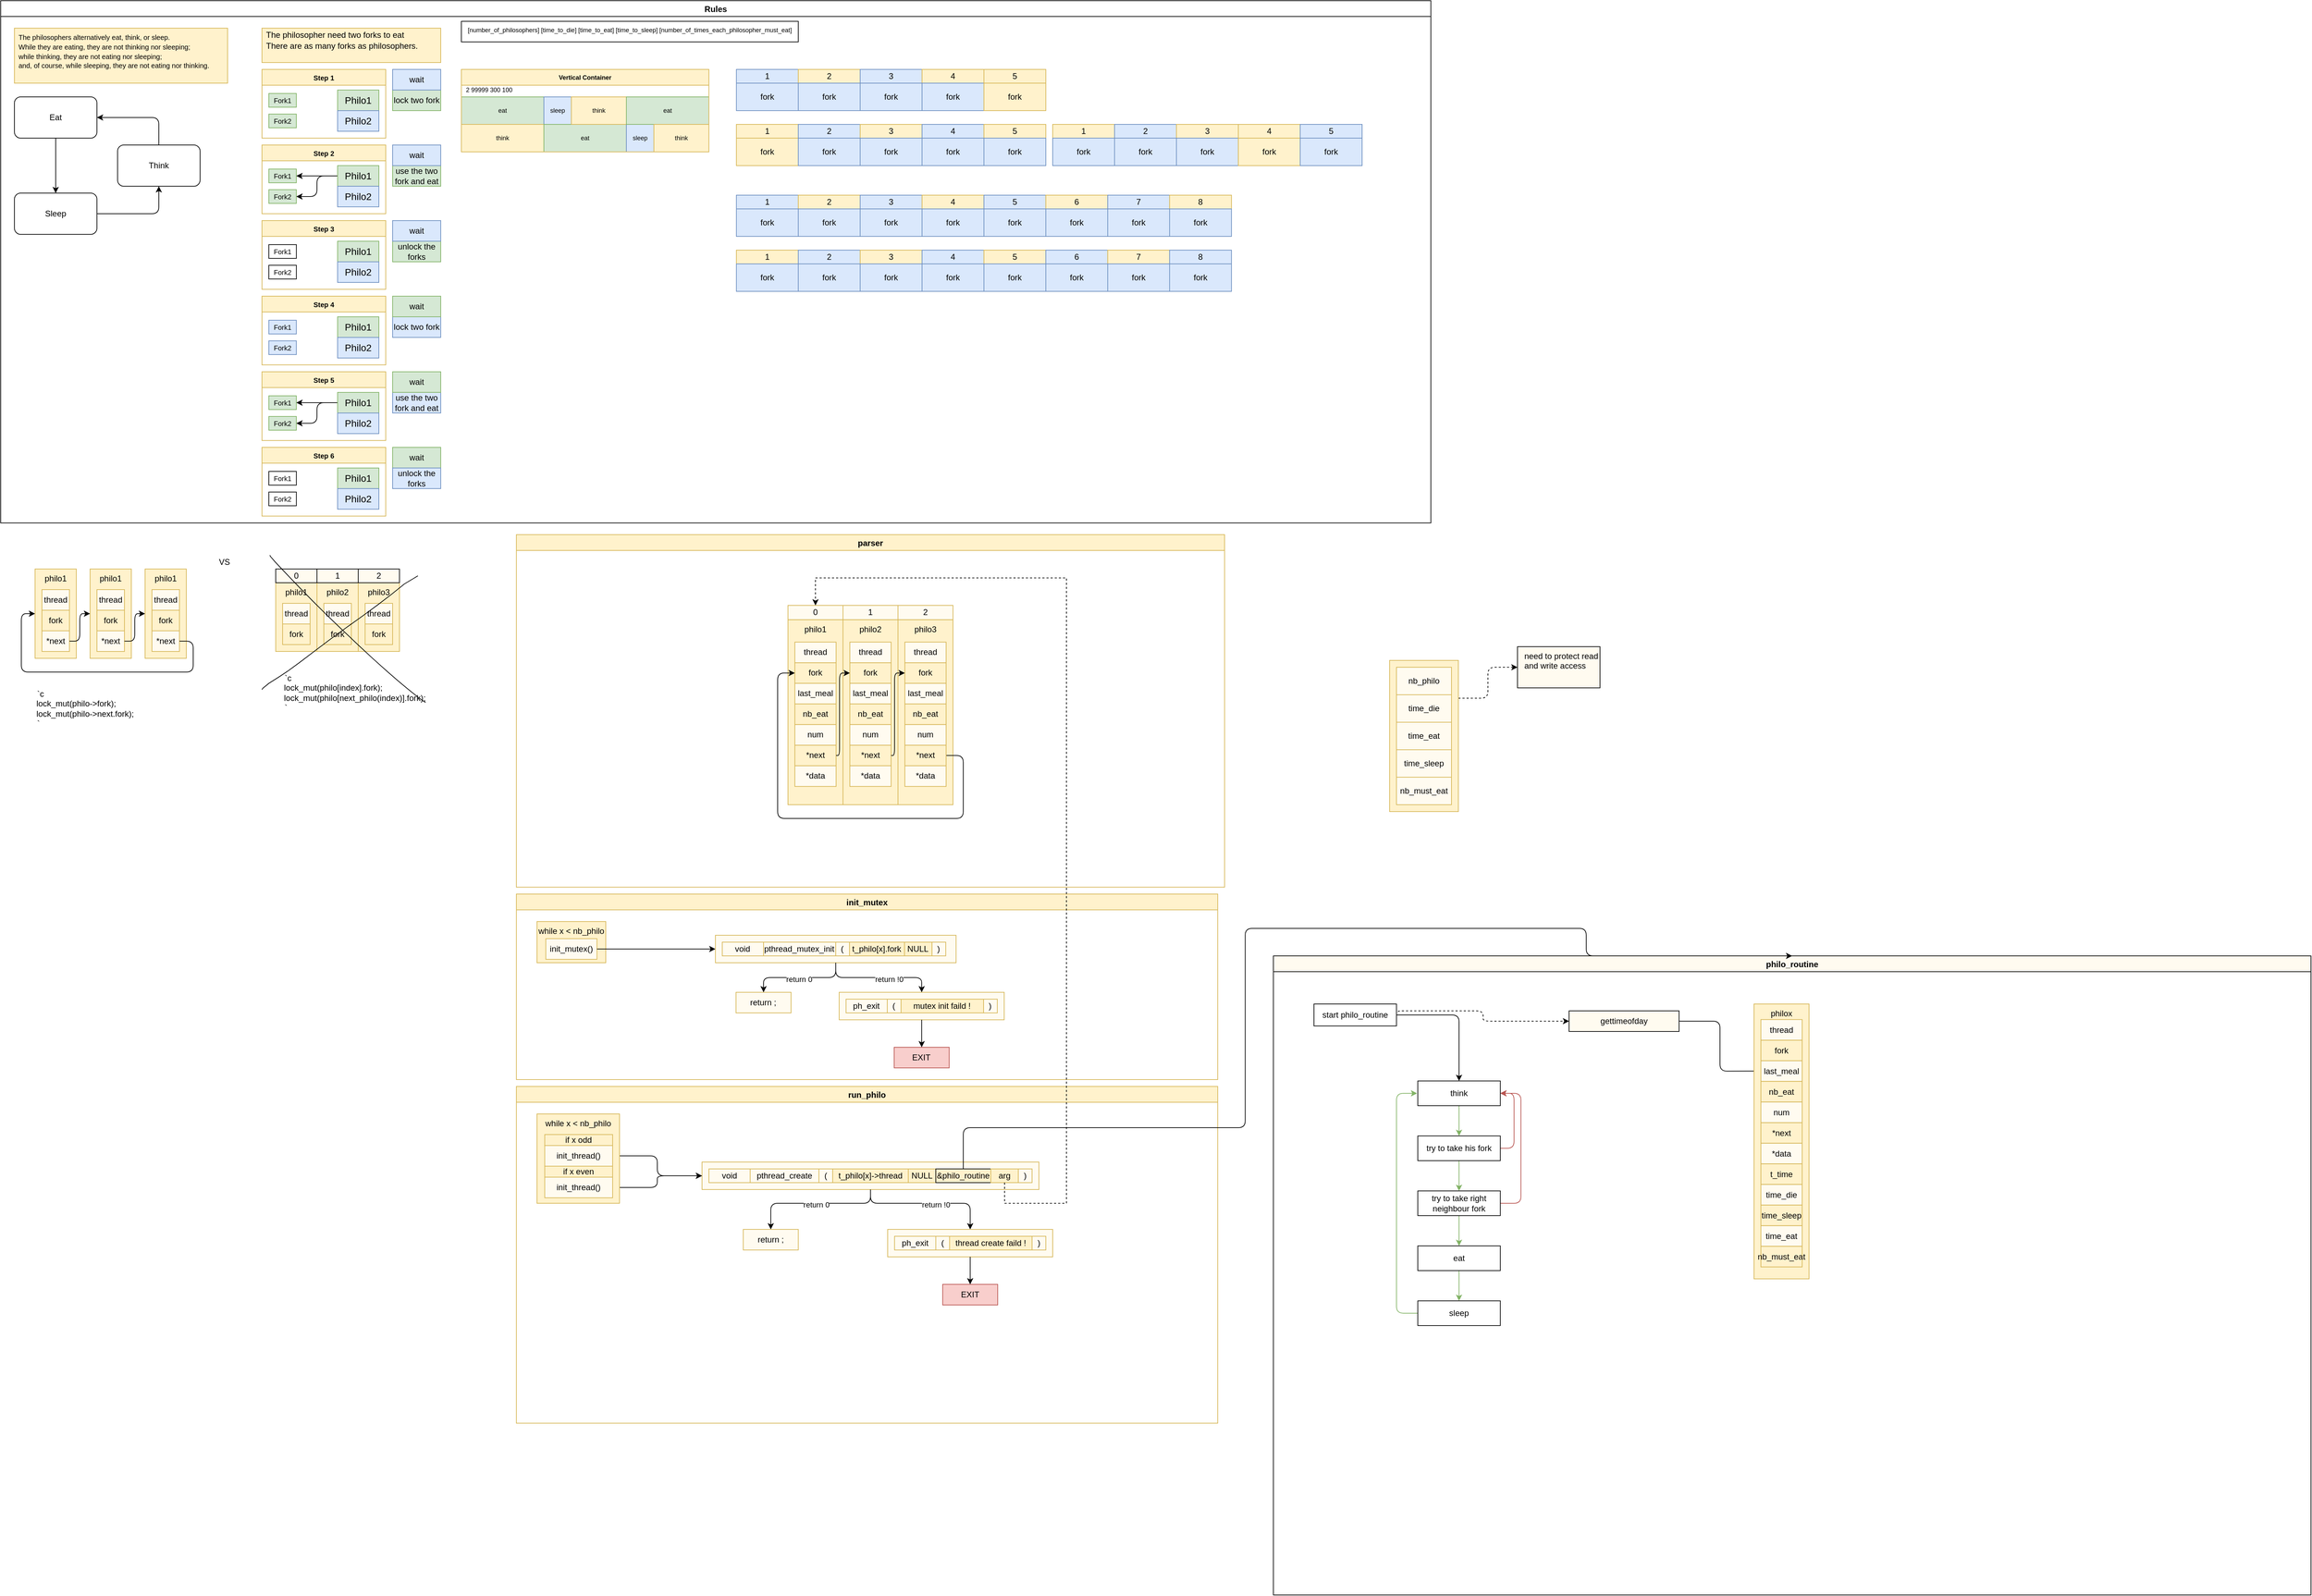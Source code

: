 <mxfile>
    <diagram id="OOQttIY_C0ZaDdTUUYR6" name="Page-1">
        <mxGraphModel dx="1483" dy="1175" grid="1" gridSize="10" guides="1" tooltips="1" connect="1" arrows="1" fold="1" page="1" pageScale="1" pageWidth="2336" pageHeight="1654" math="0" shadow="0">
            <root>
                <mxCell id="0"/>
                <mxCell id="1" parent="0"/>
                <mxCell id="12" value="Rules" style="swimlane;movable=0;resizable=0;rotatable=0;deletable=0;editable=0;connectable=0;" parent="1" vertex="1">
                    <mxGeometry x="10" y="20" width="2080" height="760" as="geometry"/>
                </mxCell>
                <mxCell id="13" value="" style="group" parent="12" vertex="1" connectable="0">
                    <mxGeometry x="20" y="140" width="270" height="200" as="geometry"/>
                </mxCell>
                <mxCell id="575" style="edgeStyle=orthogonalEdgeStyle;html=1;entryX=0.5;entryY=1;entryDx=0;entryDy=0;" parent="13" source="2" target="3" edge="1">
                    <mxGeometry relative="1" as="geometry"/>
                </mxCell>
                <mxCell id="2" value="Sleep" style="rounded=1;whiteSpace=wrap;html=1;" parent="13" vertex="1">
                    <mxGeometry y="140" width="120" height="60" as="geometry"/>
                </mxCell>
                <mxCell id="573" style="edgeStyle=orthogonalEdgeStyle;html=1;entryX=1;entryY=0.5;entryDx=0;entryDy=0;exitX=0.5;exitY=0;exitDx=0;exitDy=0;" parent="13" source="3" target="4" edge="1">
                    <mxGeometry relative="1" as="geometry"/>
                </mxCell>
                <mxCell id="3" value="Think" style="rounded=1;whiteSpace=wrap;html=1;" parent="13" vertex="1">
                    <mxGeometry x="150" y="70" width="120" height="60" as="geometry"/>
                </mxCell>
                <mxCell id="574" style="edgeStyle=orthogonalEdgeStyle;html=1;" parent="13" source="4" target="2" edge="1">
                    <mxGeometry relative="1" as="geometry"/>
                </mxCell>
                <mxCell id="4" value="Eat" style="rounded=1;whiteSpace=wrap;html=1;" parent="13" vertex="1">
                    <mxGeometry width="120" height="60" as="geometry"/>
                </mxCell>
                <mxCell id="18" value="" style="group;fillColor=#fff2cc;strokeColor=#d6b656;" parent="12" vertex="1" connectable="0">
                    <mxGeometry x="20" y="40" width="310" height="80" as="geometry"/>
                </mxCell>
                <mxCell id="17" value="&lt;p dir=&quot;ltr&quot; style=&quot;line-height: 1.38; margin-top: 0pt; margin-bottom: 0pt;&quot;&gt;&lt;span style=&quot;font-family: &amp;quot;arial&amp;quot; ; background-color: transparent ; vertical-align: baseline&quot;&gt;The philosophers alternatively eat, think, or sleep.&lt;/span&gt;&lt;/p&gt;&lt;p dir=&quot;ltr&quot; style=&quot;line-height: 1.38; margin-top: 0pt; margin-bottom: 0pt;&quot;&gt;&lt;span style=&quot;font-family: &amp;quot;arial&amp;quot; ; background-color: transparent ; vertical-align: baseline&quot;&gt;While they are eating, they are not thinking nor sleeping;&lt;/span&gt;&lt;/p&gt;&lt;p dir=&quot;ltr&quot; style=&quot;line-height: 1.38; margin-top: 0pt; margin-bottom: 0pt;&quot;&gt;&lt;span style=&quot;font-family: &amp;quot;arial&amp;quot; ; background-color: transparent ; vertical-align: baseline&quot;&gt;while thinking, they are not eating nor sleeping;&lt;/span&gt;&lt;/p&gt;&lt;p dir=&quot;ltr&quot; style=&quot;line-height: 1.38; margin-top: 0pt; margin-bottom: 0pt;&quot;&gt;&lt;span style=&quot;font-family: &amp;quot;arial&amp;quot; ; background-color: transparent ; vertical-align: baseline&quot;&gt;and, of course, while sleeping, they are not eating nor thinking.&lt;/span&gt;&lt;/p&gt;&lt;div&gt;&lt;span style=&quot;font-family: &amp;quot;arial&amp;quot; ; background-color: transparent ; vertical-align: baseline&quot;&gt;&lt;br&gt;&lt;/span&gt;&lt;/div&gt;" style="rounded=0;whiteSpace=wrap;html=1;fontSize=10;align=left;verticalAlign=top;spacingLeft=4;fillColor=#fff2cc;strokeColor=#d6b656;" parent="18" vertex="1">
                    <mxGeometry width="310" height="80" as="geometry"/>
                </mxCell>
                <mxCell id="35" value="Step 1" style="swimlane;fontSize=10;verticalAlign=top;fillColor=#fff2cc;strokeColor=#d6b656;" parent="12" vertex="1">
                    <mxGeometry x="380" y="100" width="180" height="100" as="geometry"/>
                </mxCell>
                <mxCell id="19" value="Fork1" style="rounded=0;whiteSpace=wrap;html=1;fontSize=10;fillColor=#d5e8d4;strokeColor=#82b366;" parent="35" vertex="1">
                    <mxGeometry x="10" y="35" width="40" height="20" as="geometry"/>
                </mxCell>
                <mxCell id="20" value="Fork2" style="rounded=0;whiteSpace=wrap;html=1;fontSize=10;fillColor=#d5e8d4;strokeColor=#82b366;" parent="35" vertex="1">
                    <mxGeometry x="10" y="65" width="40" height="20" as="geometry"/>
                </mxCell>
                <mxCell id="24" value="Philo1" style="whiteSpace=wrap;html=1;fontSize=14;labelBackgroundColor=none;gradientDirection=north;fillColor=#d5e8d4;strokeColor=#82b366;" parent="35" vertex="1">
                    <mxGeometry x="110" y="30" width="60" height="30" as="geometry"/>
                </mxCell>
                <mxCell id="25" value="Philo2" style="whiteSpace=wrap;html=1;fontSize=14;fillColor=#dae8fc;strokeColor=#6c8ebf;" parent="35" vertex="1">
                    <mxGeometry x="110" y="60" width="60" height="30" as="geometry"/>
                </mxCell>
                <mxCell id="46" value="&lt;p dir=&quot;ltr&quot; style=&quot;line-height: 1.38; margin-top: 0pt; margin-bottom: 0pt;&quot;&gt;&lt;span style=&quot;font-family: &amp;quot;arial&amp;quot; ; background-color: transparent ; vertical-align: baseline&quot;&gt;The philosopher need two forks to eat&lt;/span&gt;&lt;/p&gt;&lt;p dir=&quot;ltr&quot; style=&quot;line-height: 1.38; margin-top: 0pt; margin-bottom: 0pt;&quot;&gt;&lt;span style=&quot;font-family: &amp;quot;arial&amp;quot; ; background-color: transparent ; vertical-align: baseline&quot;&gt;There are as many forks as philosophers.&lt;/span&gt;&lt;/p&gt;&lt;div&gt;&lt;span style=&quot;font-family: &amp;quot;arial&amp;quot; ; background-color: transparent ; vertical-align: baseline&quot;&gt;&lt;br&gt;&lt;/span&gt;&lt;/div&gt;" style="whiteSpace=wrap;html=1;shadow=0;glass=0;labelBackgroundColor=none;sketch=0;fontSize=12;gradientDirection=north;verticalAlign=middle;align=left;fillColor=#fff2cc;strokeColor=#d6b656;spacingLeft=4;" parent="12" vertex="1">
                    <mxGeometry x="380" y="40" width="260" height="50" as="geometry"/>
                </mxCell>
                <mxCell id="47" value="Step 2" style="swimlane;fontSize=10;verticalAlign=top;fillColor=#fff2cc;strokeColor=#d6b656;" parent="12" vertex="1">
                    <mxGeometry x="380" y="210" width="180" height="100" as="geometry"/>
                </mxCell>
                <mxCell id="48" value="Fork1" style="rounded=0;whiteSpace=wrap;html=1;fontSize=10;fillColor=#d5e8d4;strokeColor=#82b366;" parent="47" vertex="1">
                    <mxGeometry x="10" y="35" width="40" height="20" as="geometry"/>
                </mxCell>
                <mxCell id="49" value="Fork2" style="rounded=0;whiteSpace=wrap;html=1;fontSize=10;fillColor=#d5e8d4;strokeColor=#82b366;" parent="47" vertex="1">
                    <mxGeometry x="10" y="65" width="40" height="20" as="geometry"/>
                </mxCell>
                <mxCell id="64" style="edgeStyle=orthogonalEdgeStyle;html=1;entryX=1;entryY=0.5;entryDx=0;entryDy=0;fontSize=12;" parent="47" source="52" target="48" edge="1">
                    <mxGeometry relative="1" as="geometry"/>
                </mxCell>
                <mxCell id="65" style="edgeStyle=orthogonalEdgeStyle;html=1;entryX=1;entryY=0.5;entryDx=0;entryDy=0;fontSize=12;" parent="47" source="52" target="49" edge="1">
                    <mxGeometry relative="1" as="geometry"/>
                </mxCell>
                <mxCell id="52" value="Philo1" style="whiteSpace=wrap;html=1;fontSize=14;labelBackgroundColor=none;gradientDirection=north;fillColor=#d5e8d4;strokeColor=#82b366;" parent="47" vertex="1">
                    <mxGeometry x="110" y="30" width="60" height="30" as="geometry"/>
                </mxCell>
                <mxCell id="53" value="Philo2" style="whiteSpace=wrap;html=1;fontSize=14;fillColor=#dae8fc;strokeColor=#6c8ebf;" parent="47" vertex="1">
                    <mxGeometry x="110" y="60" width="60" height="30" as="geometry"/>
                </mxCell>
                <mxCell id="54" value="Step 4" style="swimlane;fontSize=10;verticalAlign=top;fillColor=#fff2cc;strokeColor=#d6b656;" parent="12" vertex="1">
                    <mxGeometry x="380" y="430" width="180" height="100" as="geometry"/>
                </mxCell>
                <mxCell id="55" value="Fork1" style="rounded=0;whiteSpace=wrap;html=1;fontSize=10;fillColor=#dae8fc;strokeColor=#6c8ebf;" parent="54" vertex="1">
                    <mxGeometry x="10" y="35" width="40" height="20" as="geometry"/>
                </mxCell>
                <mxCell id="56" value="Fork2" style="rounded=0;whiteSpace=wrap;html=1;fontSize=10;fillColor=#dae8fc;strokeColor=#6c8ebf;" parent="54" vertex="1">
                    <mxGeometry x="10" y="65" width="40" height="20" as="geometry"/>
                </mxCell>
                <mxCell id="57" value="Philo1" style="whiteSpace=wrap;html=1;fontSize=14;labelBackgroundColor=none;gradientDirection=north;fillColor=#d5e8d4;strokeColor=#82b366;" parent="54" vertex="1">
                    <mxGeometry x="110" y="30" width="60" height="30" as="geometry"/>
                </mxCell>
                <mxCell id="58" value="Philo2" style="whiteSpace=wrap;html=1;fontSize=14;fillColor=#dae8fc;strokeColor=#6c8ebf;" parent="54" vertex="1">
                    <mxGeometry x="110" y="60" width="60" height="30" as="geometry"/>
                </mxCell>
                <mxCell id="61" value="lock two fork" style="whiteSpace=wrap;html=1;shadow=0;glass=0;labelBackgroundColor=none;sketch=0;fontSize=12;gradientDirection=north;fillColor=#d5e8d4;strokeColor=#82b366;" parent="12" vertex="1">
                    <mxGeometry x="570" y="130" width="70" height="30" as="geometry"/>
                </mxCell>
                <mxCell id="62" value="lock two fork" style="whiteSpace=wrap;html=1;shadow=0;glass=0;labelBackgroundColor=none;sketch=0;fontSize=12;gradientDirection=north;fillColor=#dae8fc;strokeColor=#6c8ebf;" parent="12" vertex="1">
                    <mxGeometry x="570" y="460" width="70" height="30" as="geometry"/>
                </mxCell>
                <mxCell id="63" value="wait" style="whiteSpace=wrap;html=1;shadow=0;glass=0;labelBackgroundColor=none;sketch=0;fontSize=12;gradientDirection=north;fillColor=#dae8fc;strokeColor=#6c8ebf;" parent="12" vertex="1">
                    <mxGeometry x="570" y="100" width="70" height="30" as="geometry"/>
                </mxCell>
                <mxCell id="66" value="use the two fork and eat" style="whiteSpace=wrap;html=1;shadow=0;glass=0;labelBackgroundColor=none;sketch=0;fontSize=12;gradientDirection=north;fillColor=#d5e8d4;strokeColor=#82b366;" parent="12" vertex="1">
                    <mxGeometry x="570" y="240" width="70" height="30" as="geometry"/>
                </mxCell>
                <mxCell id="67" value="wait" style="whiteSpace=wrap;html=1;shadow=0;glass=0;labelBackgroundColor=none;sketch=0;fontSize=12;gradientDirection=north;fillColor=#dae8fc;strokeColor=#6c8ebf;" parent="12" vertex="1">
                    <mxGeometry x="570" y="210" width="70" height="30" as="geometry"/>
                </mxCell>
                <mxCell id="68" value="Step 3" style="swimlane;fontSize=10;verticalAlign=top;fillColor=#fff2cc;strokeColor=#d6b656;" parent="12" vertex="1">
                    <mxGeometry x="380" y="320" width="180" height="100" as="geometry"/>
                </mxCell>
                <mxCell id="69" value="Fork1" style="rounded=0;whiteSpace=wrap;html=1;fontSize=10;" parent="68" vertex="1">
                    <mxGeometry x="10" y="35" width="40" height="20" as="geometry"/>
                </mxCell>
                <mxCell id="70" value="Fork2" style="rounded=0;whiteSpace=wrap;html=1;fontSize=10;" parent="68" vertex="1">
                    <mxGeometry x="10" y="65" width="40" height="20" as="geometry"/>
                </mxCell>
                <mxCell id="71" value="Philo1" style="whiteSpace=wrap;html=1;fontSize=14;labelBackgroundColor=none;gradientDirection=north;fillColor=#d5e8d4;strokeColor=#82b366;" parent="68" vertex="1">
                    <mxGeometry x="110" y="30" width="60" height="30" as="geometry"/>
                </mxCell>
                <mxCell id="74" value="Philo2" style="whiteSpace=wrap;html=1;fontSize=14;fillColor=#dae8fc;strokeColor=#6c8ebf;" parent="68" vertex="1">
                    <mxGeometry x="110" y="60" width="60" height="30" as="geometry"/>
                </mxCell>
                <mxCell id="75" value="unlock the forks" style="whiteSpace=wrap;html=1;shadow=0;glass=0;labelBackgroundColor=none;sketch=0;fontSize=12;gradientDirection=north;fillColor=#d5e8d4;strokeColor=#82b366;" parent="12" vertex="1">
                    <mxGeometry x="570" y="350" width="70" height="30" as="geometry"/>
                </mxCell>
                <mxCell id="77" value="wait" style="whiteSpace=wrap;html=1;shadow=0;glass=0;labelBackgroundColor=none;sketch=0;fontSize=12;gradientDirection=north;fillColor=#dae8fc;strokeColor=#6c8ebf;" parent="12" vertex="1">
                    <mxGeometry x="570" y="320" width="70" height="30" as="geometry"/>
                </mxCell>
                <mxCell id="79" value="wait" style="whiteSpace=wrap;html=1;shadow=0;glass=0;labelBackgroundColor=none;sketch=0;fontSize=12;gradientDirection=north;fillColor=#d5e8d4;strokeColor=#82b366;" parent="12" vertex="1">
                    <mxGeometry x="570" y="430" width="70" height="30" as="geometry"/>
                </mxCell>
                <mxCell id="80" value="Step 5" style="swimlane;fontSize=10;verticalAlign=top;fillColor=#fff2cc;strokeColor=#d6b656;" parent="12" vertex="1">
                    <mxGeometry x="380" y="540" width="180" height="100" as="geometry"/>
                </mxCell>
                <mxCell id="81" value="Fork1" style="rounded=0;whiteSpace=wrap;html=1;fontSize=10;fillColor=#d5e8d4;strokeColor=#82b366;" parent="80" vertex="1">
                    <mxGeometry x="10" y="35" width="40" height="20" as="geometry"/>
                </mxCell>
                <mxCell id="82" value="Fork2" style="rounded=0;whiteSpace=wrap;html=1;fontSize=10;fillColor=#d5e8d4;strokeColor=#82b366;" parent="80" vertex="1">
                    <mxGeometry x="10" y="65" width="40" height="20" as="geometry"/>
                </mxCell>
                <mxCell id="83" style="edgeStyle=orthogonalEdgeStyle;html=1;entryX=1;entryY=0.5;entryDx=0;entryDy=0;fontSize=12;" parent="80" source="85" target="81" edge="1">
                    <mxGeometry relative="1" as="geometry"/>
                </mxCell>
                <mxCell id="84" style="edgeStyle=orthogonalEdgeStyle;html=1;entryX=1;entryY=0.5;entryDx=0;entryDy=0;fontSize=12;" parent="80" source="85" target="82" edge="1">
                    <mxGeometry relative="1" as="geometry"/>
                </mxCell>
                <mxCell id="85" value="Philo1" style="whiteSpace=wrap;html=1;fontSize=14;labelBackgroundColor=none;gradientDirection=north;fillColor=#d5e8d4;strokeColor=#82b366;" parent="80" vertex="1">
                    <mxGeometry x="110" y="30" width="60" height="30" as="geometry"/>
                </mxCell>
                <mxCell id="86" value="Philo2" style="whiteSpace=wrap;html=1;fontSize=14;fillColor=#dae8fc;strokeColor=#6c8ebf;" parent="80" vertex="1">
                    <mxGeometry x="110" y="60" width="60" height="30" as="geometry"/>
                </mxCell>
                <mxCell id="87" value="use the two fork and eat" style="whiteSpace=wrap;html=1;shadow=0;glass=0;labelBackgroundColor=none;sketch=0;fontSize=12;gradientDirection=north;fillColor=#dae8fc;strokeColor=#6c8ebf;" parent="12" vertex="1">
                    <mxGeometry x="570" y="570" width="70" height="30" as="geometry"/>
                </mxCell>
                <mxCell id="88" value="wait" style="whiteSpace=wrap;html=1;shadow=0;glass=0;labelBackgroundColor=none;sketch=0;fontSize=12;gradientDirection=north;fillColor=#d5e8d4;strokeColor=#82b366;" parent="12" vertex="1">
                    <mxGeometry x="570" y="540" width="70" height="30" as="geometry"/>
                </mxCell>
                <mxCell id="89" value="Step 6" style="swimlane;fontSize=10;verticalAlign=top;fillColor=#fff2cc;strokeColor=#d6b656;" parent="12" vertex="1">
                    <mxGeometry x="380" y="650" width="180" height="100" as="geometry"/>
                </mxCell>
                <mxCell id="90" value="Fork1" style="rounded=0;whiteSpace=wrap;html=1;fontSize=10;" parent="89" vertex="1">
                    <mxGeometry x="10" y="35" width="40" height="20" as="geometry"/>
                </mxCell>
                <mxCell id="91" value="Fork2" style="rounded=0;whiteSpace=wrap;html=1;fontSize=10;" parent="89" vertex="1">
                    <mxGeometry x="10" y="65" width="40" height="20" as="geometry"/>
                </mxCell>
                <mxCell id="92" value="Philo1" style="whiteSpace=wrap;html=1;fontSize=14;labelBackgroundColor=none;gradientDirection=north;fillColor=#d5e8d4;strokeColor=#82b366;" parent="89" vertex="1">
                    <mxGeometry x="110" y="30" width="60" height="30" as="geometry"/>
                </mxCell>
                <mxCell id="93" value="Philo2" style="whiteSpace=wrap;html=1;fontSize=14;fillColor=#dae8fc;strokeColor=#6c8ebf;" parent="89" vertex="1">
                    <mxGeometry x="110" y="60" width="60" height="30" as="geometry"/>
                </mxCell>
                <mxCell id="94" value="wait" style="whiteSpace=wrap;html=1;shadow=0;glass=0;labelBackgroundColor=none;sketch=0;fontSize=12;gradientDirection=north;fillColor=#d5e8d4;strokeColor=#82b366;" parent="12" vertex="1">
                    <mxGeometry x="570" y="650" width="70" height="30" as="geometry"/>
                </mxCell>
                <mxCell id="95" value="unlock the forks" style="whiteSpace=wrap;html=1;shadow=0;glass=0;labelBackgroundColor=none;sketch=0;fontSize=12;gradientDirection=north;fillColor=#dae8fc;strokeColor=#6c8ebf;" parent="12" vertex="1">
                    <mxGeometry x="570" y="680" width="70" height="30" as="geometry"/>
                </mxCell>
                <mxCell id="116" value="&lt;span id=&quot;docs-internal-guid-d7a11db4-7fff-cddf-ac9e-3c8b6f36f1c9&quot; style=&quot;font-size: 9px&quot;&gt;&lt;p dir=&quot;ltr&quot; style=&quot;line-height: 1.38 ; margin-top: 0pt ; margin-bottom: 0pt ; font-size: 9px&quot;&gt;&lt;span style=&quot;font-size: 9px ; font-family: &amp;#34;arial&amp;#34; ; background-color: transparent ; vertical-align: baseline&quot;&gt;[number_of_philosophers] [time_to_die] [time_to_eat] [time_to_sleep]&amp;nbsp;&lt;/span&gt;&lt;span style=&quot;background-color: transparent ; font-family: &amp;#34;arial&amp;#34;&quot;&gt;[number_of_times_each_philosopher_must_eat]&lt;/span&gt;&lt;/p&gt;&lt;/span&gt;" style="whiteSpace=wrap;html=1;fontSize=9;align=center;verticalAlign=top;" parent="12" vertex="1">
                    <mxGeometry x="670" y="30" width="490" height="30" as="geometry"/>
                </mxCell>
                <mxCell id="118" value="eat" style="whiteSpace=wrap;html=1;fontSize=9;fillColor=#d5e8d4;strokeColor=#82b366;" parent="12" vertex="1">
                    <mxGeometry x="670" y="140" width="120" height="40" as="geometry"/>
                </mxCell>
                <mxCell id="119" value="think" style="whiteSpace=wrap;html=1;fontSize=9;fillColor=#fff2cc;strokeColor=#d6b656;" parent="12" vertex="1">
                    <mxGeometry x="670" y="180" width="120" height="40" as="geometry"/>
                </mxCell>
                <mxCell id="126" value="sleep" style="whiteSpace=wrap;html=1;fontSize=9;fillColor=#dae8fc;strokeColor=#6c8ebf;" parent="12" vertex="1">
                    <mxGeometry x="790" y="140" width="40" height="40" as="geometry"/>
                </mxCell>
                <mxCell id="127" value="eat" style="whiteSpace=wrap;html=1;fontSize=9;fillColor=#d5e8d4;strokeColor=#82b366;" parent="12" vertex="1">
                    <mxGeometry x="790" y="180" width="120" height="40" as="geometry"/>
                </mxCell>
                <mxCell id="128" value="think" style="whiteSpace=wrap;html=1;fontSize=9;fillColor=#fff2cc;strokeColor=#d6b656;" parent="12" vertex="1">
                    <mxGeometry x="830" y="140" width="80" height="40" as="geometry"/>
                </mxCell>
                <mxCell id="130" value="sleep" style="whiteSpace=wrap;html=1;fontSize=9;fillColor=#dae8fc;strokeColor=#6c8ebf;" parent="12" vertex="1">
                    <mxGeometry x="910" y="180" width="40" height="40" as="geometry"/>
                </mxCell>
                <mxCell id="131" value="eat" style="whiteSpace=wrap;html=1;fontSize=9;fillColor=#d5e8d4;strokeColor=#82b366;" parent="12" vertex="1">
                    <mxGeometry x="910" y="140" width="120" height="40" as="geometry"/>
                </mxCell>
                <mxCell id="132" value="think" style="whiteSpace=wrap;html=1;fontSize=9;fillColor=#fff2cc;strokeColor=#d6b656;" parent="12" vertex="1">
                    <mxGeometry x="950" y="180" width="80" height="40" as="geometry"/>
                </mxCell>
                <mxCell id="117" value="2 99999 300 100" style="text;html=1;align=center;verticalAlign=middle;resizable=0;points=[];autosize=1;strokeColor=none;fillColor=none;fontSize=9;" parent="12" vertex="1">
                    <mxGeometry x="670" y="120" width="80" height="20" as="geometry"/>
                </mxCell>
                <mxCell id="133" value="Vertical Container" style="swimlane;fontSize=9;fillColor=#fff2cc;strokeColor=#d6b656;" parent="12" vertex="1">
                    <mxGeometry x="670" y="100" width="360" height="120" as="geometry"/>
                </mxCell>
                <mxCell id="471" value="1" style="whiteSpace=wrap;html=1;strokeColor=#6c8ebf;fillColor=#dae8fc;" parent="12" vertex="1">
                    <mxGeometry x="1070" y="283" width="90" height="20" as="geometry"/>
                </mxCell>
                <mxCell id="472" value="fork" style="whiteSpace=wrap;html=1;strokeColor=#6c8ebf;fillColor=#dae8fc;" parent="12" vertex="1">
                    <mxGeometry x="1070" y="303" width="90" height="40" as="geometry"/>
                </mxCell>
                <mxCell id="473" value="2" style="whiteSpace=wrap;html=1;strokeColor=#d6b656;fillColor=#fff2cc;" parent="12" vertex="1">
                    <mxGeometry x="1160" y="283" width="90" height="20" as="geometry"/>
                </mxCell>
                <mxCell id="474" value="fork" style="whiteSpace=wrap;html=1;strokeColor=#6c8ebf;fillColor=#dae8fc;" parent="12" vertex="1">
                    <mxGeometry x="1160" y="303" width="90" height="40" as="geometry"/>
                </mxCell>
                <mxCell id="475" value="3" style="whiteSpace=wrap;html=1;strokeColor=#6c8ebf;fillColor=#dae8fc;" parent="12" vertex="1">
                    <mxGeometry x="1250" y="283" width="90" height="20" as="geometry"/>
                </mxCell>
                <mxCell id="476" value="fork" style="whiteSpace=wrap;html=1;strokeColor=#6c8ebf;fillColor=#dae8fc;" parent="12" vertex="1">
                    <mxGeometry x="1250" y="303" width="90" height="40" as="geometry"/>
                </mxCell>
                <mxCell id="477" value="4" style="whiteSpace=wrap;html=1;strokeColor=#d6b656;fillColor=#fff2cc;" parent="12" vertex="1">
                    <mxGeometry x="1340" y="283" width="90" height="20" as="geometry"/>
                </mxCell>
                <mxCell id="478" value="fork" style="whiteSpace=wrap;html=1;strokeColor=#6c8ebf;fillColor=#dae8fc;" parent="12" vertex="1">
                    <mxGeometry x="1340" y="303" width="90" height="40" as="geometry"/>
                </mxCell>
                <mxCell id="479" value="5" style="whiteSpace=wrap;html=1;strokeColor=#6c8ebf;fillColor=#dae8fc;" parent="12" vertex="1">
                    <mxGeometry x="1430" y="283" width="90" height="20" as="geometry"/>
                </mxCell>
                <mxCell id="480" value="fork" style="whiteSpace=wrap;html=1;strokeColor=#6c8ebf;fillColor=#dae8fc;" parent="12" vertex="1">
                    <mxGeometry x="1430" y="303" width="90" height="40" as="geometry"/>
                </mxCell>
                <mxCell id="481" value="6" style="whiteSpace=wrap;html=1;strokeColor=#d6b656;fillColor=#fff2cc;" parent="12" vertex="1">
                    <mxGeometry x="1520" y="283" width="90" height="20" as="geometry"/>
                </mxCell>
                <mxCell id="482" value="fork" style="whiteSpace=wrap;html=1;strokeColor=#6c8ebf;fillColor=#dae8fc;" parent="12" vertex="1">
                    <mxGeometry x="1520" y="303" width="90" height="40" as="geometry"/>
                </mxCell>
                <mxCell id="483" value="7" style="whiteSpace=wrap;html=1;strokeColor=#6c8ebf;fillColor=#dae8fc;" parent="12" vertex="1">
                    <mxGeometry x="1610" y="283" width="90" height="20" as="geometry"/>
                </mxCell>
                <mxCell id="484" value="fork" style="whiteSpace=wrap;html=1;strokeColor=#6c8ebf;fillColor=#dae8fc;" parent="12" vertex="1">
                    <mxGeometry x="1610" y="303" width="90" height="40" as="geometry"/>
                </mxCell>
                <mxCell id="485" value="8" style="whiteSpace=wrap;html=1;strokeColor=#d6b656;fillColor=#fff2cc;" parent="12" vertex="1">
                    <mxGeometry x="1700" y="283" width="90" height="20" as="geometry"/>
                </mxCell>
                <mxCell id="486" value="fork" style="whiteSpace=wrap;html=1;strokeColor=#6c8ebf;fillColor=#dae8fc;" parent="12" vertex="1">
                    <mxGeometry x="1700" y="303" width="90" height="40" as="geometry"/>
                </mxCell>
                <mxCell id="489" value="1" style="whiteSpace=wrap;html=1;strokeColor=#d6b656;fillColor=#fff2cc;" parent="12" vertex="1">
                    <mxGeometry x="1070" y="363" width="90" height="20" as="geometry"/>
                </mxCell>
                <mxCell id="490" value="fork" style="whiteSpace=wrap;html=1;strokeColor=#6c8ebf;fillColor=#dae8fc;" parent="12" vertex="1">
                    <mxGeometry x="1070" y="383" width="90" height="40" as="geometry"/>
                </mxCell>
                <mxCell id="491" value="2" style="whiteSpace=wrap;html=1;strokeColor=#6c8ebf;fillColor=#dae8fc;" parent="12" vertex="1">
                    <mxGeometry x="1160" y="363" width="90" height="20" as="geometry"/>
                </mxCell>
                <mxCell id="492" value="fork" style="whiteSpace=wrap;html=1;strokeColor=#6c8ebf;fillColor=#dae8fc;" parent="12" vertex="1">
                    <mxGeometry x="1160" y="383" width="90" height="40" as="geometry"/>
                </mxCell>
                <mxCell id="493" value="3" style="whiteSpace=wrap;html=1;strokeColor=#d6b656;fillColor=#fff2cc;" parent="12" vertex="1">
                    <mxGeometry x="1250" y="363" width="90" height="20" as="geometry"/>
                </mxCell>
                <mxCell id="494" value="fork" style="whiteSpace=wrap;html=1;strokeColor=#6c8ebf;fillColor=#dae8fc;" parent="12" vertex="1">
                    <mxGeometry x="1250" y="383" width="90" height="40" as="geometry"/>
                </mxCell>
                <mxCell id="495" value="4" style="whiteSpace=wrap;html=1;strokeColor=#6c8ebf;fillColor=#dae8fc;" parent="12" vertex="1">
                    <mxGeometry x="1340" y="363" width="90" height="20" as="geometry"/>
                </mxCell>
                <mxCell id="496" value="fork" style="whiteSpace=wrap;html=1;strokeColor=#6c8ebf;fillColor=#dae8fc;" parent="12" vertex="1">
                    <mxGeometry x="1340" y="383" width="90" height="40" as="geometry"/>
                </mxCell>
                <mxCell id="497" value="5" style="whiteSpace=wrap;html=1;strokeColor=#d6b656;fillColor=#fff2cc;" parent="12" vertex="1">
                    <mxGeometry x="1430" y="363" width="90" height="20" as="geometry"/>
                </mxCell>
                <mxCell id="498" value="fork" style="whiteSpace=wrap;html=1;strokeColor=#6c8ebf;fillColor=#dae8fc;" parent="12" vertex="1">
                    <mxGeometry x="1430" y="383" width="90" height="40" as="geometry"/>
                </mxCell>
                <mxCell id="499" value="6" style="whiteSpace=wrap;html=1;strokeColor=#6c8ebf;fillColor=#dae8fc;" parent="12" vertex="1">
                    <mxGeometry x="1520" y="363" width="90" height="20" as="geometry"/>
                </mxCell>
                <mxCell id="500" value="fork" style="whiteSpace=wrap;html=1;strokeColor=#6c8ebf;fillColor=#dae8fc;" parent="12" vertex="1">
                    <mxGeometry x="1520" y="383" width="90" height="40" as="geometry"/>
                </mxCell>
                <mxCell id="501" value="7" style="whiteSpace=wrap;html=1;strokeColor=#d6b656;fillColor=#fff2cc;" parent="12" vertex="1">
                    <mxGeometry x="1610" y="363" width="90" height="20" as="geometry"/>
                </mxCell>
                <mxCell id="502" value="fork" style="whiteSpace=wrap;html=1;strokeColor=#6c8ebf;fillColor=#dae8fc;" parent="12" vertex="1">
                    <mxGeometry x="1610" y="383" width="90" height="40" as="geometry"/>
                </mxCell>
                <mxCell id="503" value="8" style="whiteSpace=wrap;html=1;strokeColor=#6c8ebf;fillColor=#dae8fc;" parent="12" vertex="1">
                    <mxGeometry x="1700" y="363" width="90" height="20" as="geometry"/>
                </mxCell>
                <mxCell id="504" value="fork" style="whiteSpace=wrap;html=1;strokeColor=#6c8ebf;fillColor=#dae8fc;" parent="12" vertex="1">
                    <mxGeometry x="1700" y="383" width="90" height="40" as="geometry"/>
                </mxCell>
                <mxCell id="505" value="1" style="whiteSpace=wrap;html=1;strokeColor=#6c8ebf;fillColor=#dae8fc;" parent="12" vertex="1">
                    <mxGeometry x="1070" y="100" width="90" height="20" as="geometry"/>
                </mxCell>
                <mxCell id="506" value="fork" style="whiteSpace=wrap;html=1;strokeColor=#6c8ebf;fillColor=#dae8fc;" parent="12" vertex="1">
                    <mxGeometry x="1070" y="120" width="90" height="40" as="geometry"/>
                </mxCell>
                <mxCell id="507" value="2" style="whiteSpace=wrap;html=1;strokeColor=#d6b656;fillColor=#fff2cc;" parent="12" vertex="1">
                    <mxGeometry x="1160" y="100" width="90" height="20" as="geometry"/>
                </mxCell>
                <mxCell id="508" value="fork" style="whiteSpace=wrap;html=1;strokeColor=#6c8ebf;fillColor=#dae8fc;" parent="12" vertex="1">
                    <mxGeometry x="1160" y="120" width="90" height="40" as="geometry"/>
                </mxCell>
                <mxCell id="509" value="3" style="whiteSpace=wrap;html=1;strokeColor=#6c8ebf;fillColor=#dae8fc;" parent="12" vertex="1">
                    <mxGeometry x="1250" y="100" width="90" height="20" as="geometry"/>
                </mxCell>
                <mxCell id="510" value="fork" style="whiteSpace=wrap;html=1;strokeColor=#6c8ebf;fillColor=#dae8fc;" parent="12" vertex="1">
                    <mxGeometry x="1250" y="120" width="90" height="40" as="geometry"/>
                </mxCell>
                <mxCell id="511" value="4" style="whiteSpace=wrap;html=1;strokeColor=#d6b656;fillColor=#fff2cc;" parent="12" vertex="1">
                    <mxGeometry x="1340" y="100" width="90" height="20" as="geometry"/>
                </mxCell>
                <mxCell id="512" value="fork" style="whiteSpace=wrap;html=1;strokeColor=#6c8ebf;fillColor=#dae8fc;" parent="12" vertex="1">
                    <mxGeometry x="1340" y="120" width="90" height="40" as="geometry"/>
                </mxCell>
                <mxCell id="513" value="5" style="whiteSpace=wrap;html=1;strokeColor=#d6b656;fillColor=#fff2cc;" parent="12" vertex="1">
                    <mxGeometry x="1430" y="100" width="90" height="20" as="geometry"/>
                </mxCell>
                <mxCell id="514" value="fork" style="whiteSpace=wrap;html=1;strokeColor=#d6b656;fillColor=#fff2cc;" parent="12" vertex="1">
                    <mxGeometry x="1430" y="120" width="90" height="40" as="geometry"/>
                </mxCell>
                <mxCell id="521" value="1" style="whiteSpace=wrap;html=1;strokeColor=#d6b656;fillColor=#fff2cc;" parent="12" vertex="1">
                    <mxGeometry x="1070" y="180" width="90" height="20" as="geometry"/>
                </mxCell>
                <mxCell id="522" value="fork" style="whiteSpace=wrap;html=1;strokeColor=#d6b656;fillColor=#fff2cc;" parent="12" vertex="1">
                    <mxGeometry x="1070" y="200" width="90" height="40" as="geometry"/>
                </mxCell>
                <mxCell id="523" value="2" style="whiteSpace=wrap;html=1;strokeColor=#6c8ebf;fillColor=#dae8fc;" parent="12" vertex="1">
                    <mxGeometry x="1160" y="180" width="90" height="20" as="geometry"/>
                </mxCell>
                <mxCell id="524" value="fork" style="whiteSpace=wrap;html=1;strokeColor=#6c8ebf;fillColor=#dae8fc;" parent="12" vertex="1">
                    <mxGeometry x="1160" y="200" width="90" height="40" as="geometry"/>
                </mxCell>
                <mxCell id="525" value="3" style="whiteSpace=wrap;html=1;strokeColor=#d6b656;fillColor=#fff2cc;" parent="12" vertex="1">
                    <mxGeometry x="1250" y="180" width="90" height="20" as="geometry"/>
                </mxCell>
                <mxCell id="526" value="fork" style="whiteSpace=wrap;html=1;strokeColor=#6c8ebf;fillColor=#dae8fc;" parent="12" vertex="1">
                    <mxGeometry x="1250" y="200" width="90" height="40" as="geometry"/>
                </mxCell>
                <mxCell id="527" value="4" style="whiteSpace=wrap;html=1;strokeColor=#6c8ebf;fillColor=#dae8fc;" parent="12" vertex="1">
                    <mxGeometry x="1340" y="180" width="90" height="20" as="geometry"/>
                </mxCell>
                <mxCell id="528" value="fork" style="whiteSpace=wrap;html=1;strokeColor=#6c8ebf;fillColor=#dae8fc;" parent="12" vertex="1">
                    <mxGeometry x="1340" y="200" width="90" height="40" as="geometry"/>
                </mxCell>
                <mxCell id="529" value="5" style="whiteSpace=wrap;html=1;strokeColor=#d6b656;fillColor=#fff2cc;" parent="12" vertex="1">
                    <mxGeometry x="1430" y="180" width="90" height="20" as="geometry"/>
                </mxCell>
                <mxCell id="530" value="fork" style="whiteSpace=wrap;html=1;strokeColor=#6c8ebf;fillColor=#dae8fc;" parent="12" vertex="1">
                    <mxGeometry x="1430" y="200" width="90" height="40" as="geometry"/>
                </mxCell>
                <mxCell id="547" value="1" style="whiteSpace=wrap;html=1;strokeColor=#d6b656;fillColor=#fff2cc;" parent="12" vertex="1">
                    <mxGeometry x="1530" y="180" width="90" height="20" as="geometry"/>
                </mxCell>
                <mxCell id="548" value="fork" style="whiteSpace=wrap;html=1;strokeColor=#6c8ebf;fillColor=#dae8fc;" parent="12" vertex="1">
                    <mxGeometry x="1530" y="200" width="90" height="40" as="geometry"/>
                </mxCell>
                <mxCell id="549" value="2" style="whiteSpace=wrap;html=1;strokeColor=#6c8ebf;fillColor=#dae8fc;" parent="12" vertex="1">
                    <mxGeometry x="1620" y="180" width="90" height="20" as="geometry"/>
                </mxCell>
                <mxCell id="550" value="fork" style="whiteSpace=wrap;html=1;strokeColor=#6c8ebf;fillColor=#dae8fc;" parent="12" vertex="1">
                    <mxGeometry x="1620" y="200" width="90" height="40" as="geometry"/>
                </mxCell>
                <mxCell id="551" value="3" style="whiteSpace=wrap;html=1;strokeColor=#d6b656;fillColor=#fff2cc;" parent="12" vertex="1">
                    <mxGeometry x="1710" y="180" width="90" height="20" as="geometry"/>
                </mxCell>
                <mxCell id="552" value="fork" style="whiteSpace=wrap;html=1;strokeColor=#6c8ebf;fillColor=#dae8fc;" parent="12" vertex="1">
                    <mxGeometry x="1710" y="200" width="90" height="40" as="geometry"/>
                </mxCell>
                <mxCell id="553" value="4" style="whiteSpace=wrap;html=1;strokeColor=#d6b656;fillColor=#fff2cc;" parent="12" vertex="1">
                    <mxGeometry x="1800" y="180" width="90" height="20" as="geometry"/>
                </mxCell>
                <mxCell id="554" value="fork" style="whiteSpace=wrap;html=1;strokeColor=#d6b656;fillColor=#fff2cc;" parent="12" vertex="1">
                    <mxGeometry x="1800" y="200" width="90" height="40" as="geometry"/>
                </mxCell>
                <mxCell id="555" value="5" style="whiteSpace=wrap;html=1;strokeColor=#6c8ebf;fillColor=#dae8fc;" parent="12" vertex="1">
                    <mxGeometry x="1890" y="180" width="90" height="20" as="geometry"/>
                </mxCell>
                <mxCell id="556" value="fork" style="whiteSpace=wrap;html=1;strokeColor=#6c8ebf;fillColor=#dae8fc;" parent="12" vertex="1">
                    <mxGeometry x="1890" y="200" width="90" height="40" as="geometry"/>
                </mxCell>
                <mxCell id="165" value="VS" style="text;html=1;align=center;verticalAlign=middle;resizable=0;points=[];autosize=1;strokeColor=none;fillColor=none;" parent="1" vertex="1">
                    <mxGeometry x="320" y="827" width="30" height="20" as="geometry"/>
                </mxCell>
                <mxCell id="179" value="" style="group" parent="1" vertex="1" connectable="0">
                    <mxGeometry x="410" y="847" width="180" height="120" as="geometry"/>
                </mxCell>
                <mxCell id="166" value="" style="group" parent="179" vertex="1" connectable="0">
                    <mxGeometry y="20" width="60" height="100" as="geometry"/>
                </mxCell>
                <mxCell id="163" value="philo1" style="whiteSpace=wrap;html=1;fillColor=#fff2cc;strokeColor=#d6b656;container=0;verticalAlign=top;" parent="166" vertex="1">
                    <mxGeometry width="60" height="100" as="geometry"/>
                </mxCell>
                <mxCell id="160" value="fork" style="whiteSpace=wrap;html=1;fillColor=#fff2cc;strokeColor=#d6b656;container=0;" parent="166" vertex="1">
                    <mxGeometry x="10" y="60" width="40" height="30" as="geometry"/>
                </mxCell>
                <mxCell id="162" value="thread" style="whiteSpace=wrap;html=1;fillColor=#FFFBF0;strokeColor=#d6b656;container=0;" parent="166" vertex="1">
                    <mxGeometry x="10" y="30" width="40" height="30" as="geometry"/>
                </mxCell>
                <mxCell id="167" value="" style="group" parent="179" vertex="1" connectable="0">
                    <mxGeometry x="60" y="20" width="60" height="100" as="geometry"/>
                </mxCell>
                <mxCell id="168" value="philo2" style="whiteSpace=wrap;html=1;fillColor=#fff2cc;strokeColor=#d6b656;container=0;verticalAlign=top;" parent="167" vertex="1">
                    <mxGeometry width="60" height="100" as="geometry"/>
                </mxCell>
                <mxCell id="169" value="fork" style="whiteSpace=wrap;html=1;fillColor=#fff2cc;strokeColor=#d6b656;container=0;" parent="167" vertex="1">
                    <mxGeometry x="10" y="60" width="40" height="30" as="geometry"/>
                </mxCell>
                <mxCell id="170" value="thread" style="whiteSpace=wrap;html=1;fillColor=#FFFBF0;strokeColor=#d6b656;container=0;" parent="167" vertex="1">
                    <mxGeometry x="10" y="30" width="40" height="30" as="geometry"/>
                </mxCell>
                <mxCell id="171" value="" style="group" parent="179" vertex="1" connectable="0">
                    <mxGeometry x="120" y="20" width="60" height="100" as="geometry"/>
                </mxCell>
                <mxCell id="172" value="philo3" style="whiteSpace=wrap;html=1;fillColor=#fff2cc;strokeColor=#d6b656;container=0;verticalAlign=top;" parent="171" vertex="1">
                    <mxGeometry width="60" height="100" as="geometry"/>
                </mxCell>
                <mxCell id="173" value="fork" style="whiteSpace=wrap;html=1;fillColor=#fff2cc;strokeColor=#d6b656;container=0;" parent="171" vertex="1">
                    <mxGeometry x="10" y="60" width="40" height="30" as="geometry"/>
                </mxCell>
                <mxCell id="174" value="thread" style="whiteSpace=wrap;html=1;fillColor=#FFFBF0;strokeColor=#d6b656;container=0;" parent="171" vertex="1">
                    <mxGeometry x="10" y="30" width="40" height="30" as="geometry"/>
                </mxCell>
                <mxCell id="176" value="0" style="whiteSpace=wrap;html=1;fillColor=#FFFBF0;" parent="179" vertex="1">
                    <mxGeometry width="60" height="20" as="geometry"/>
                </mxCell>
                <mxCell id="177" value="1" style="whiteSpace=wrap;html=1;fillColor=#FFFBF0;" parent="179" vertex="1">
                    <mxGeometry x="60" width="60" height="20" as="geometry"/>
                </mxCell>
                <mxCell id="178" value="2" style="whiteSpace=wrap;html=1;fillColor=#FFFBF0;" parent="179" vertex="1">
                    <mxGeometry x="120" width="60" height="20" as="geometry"/>
                </mxCell>
                <mxCell id="195" value="" style="group" parent="1" vertex="1" connectable="0">
                    <mxGeometry x="40" y="847" width="250" height="150" as="geometry"/>
                </mxCell>
                <mxCell id="180" value="" style="group" parent="195" vertex="1" connectable="0">
                    <mxGeometry x="20" width="60" height="130" as="geometry"/>
                </mxCell>
                <mxCell id="142" value="philo1" style="whiteSpace=wrap;html=1;fillColor=#fff2cc;strokeColor=#d6b656;container=0;verticalAlign=top;" parent="180" vertex="1">
                    <mxGeometry width="60" height="130" as="geometry"/>
                </mxCell>
                <mxCell id="140" value="fork" style="whiteSpace=wrap;html=1;fillColor=#fff2cc;strokeColor=#d6b656;container=0;" parent="180" vertex="1">
                    <mxGeometry x="10" y="60" width="40" height="30" as="geometry"/>
                </mxCell>
                <mxCell id="141" value="*next" style="whiteSpace=wrap;html=1;fillColor=#FFFBF0;strokeColor=#d6b656;container=0;" parent="180" vertex="1">
                    <mxGeometry x="10" y="90" width="40" height="30" as="geometry"/>
                </mxCell>
                <mxCell id="139" value="thread" style="whiteSpace=wrap;html=1;fillColor=#FFFBF0;strokeColor=#d6b656;container=0;" parent="180" vertex="1">
                    <mxGeometry x="10" y="30" width="40" height="30" as="geometry"/>
                </mxCell>
                <mxCell id="181" value="" style="group" parent="195" vertex="1" connectable="0">
                    <mxGeometry x="100" width="60" height="130" as="geometry"/>
                </mxCell>
                <mxCell id="182" value="philo1" style="whiteSpace=wrap;html=1;fillColor=#fff2cc;strokeColor=#d6b656;container=0;verticalAlign=top;" parent="181" vertex="1">
                    <mxGeometry width="60" height="130" as="geometry"/>
                </mxCell>
                <mxCell id="183" value="fork" style="whiteSpace=wrap;html=1;fillColor=#fff2cc;strokeColor=#d6b656;container=0;" parent="181" vertex="1">
                    <mxGeometry x="10" y="60" width="40" height="30" as="geometry"/>
                </mxCell>
                <mxCell id="184" value="*next" style="whiteSpace=wrap;html=1;fillColor=#FFFBF0;strokeColor=#d6b656;container=0;" parent="181" vertex="1">
                    <mxGeometry x="10" y="90" width="40" height="30" as="geometry"/>
                </mxCell>
                <mxCell id="185" value="thread" style="whiteSpace=wrap;html=1;fillColor=#FFFBF0;strokeColor=#d6b656;container=0;" parent="181" vertex="1">
                    <mxGeometry x="10" y="30" width="40" height="30" as="geometry"/>
                </mxCell>
                <mxCell id="186" value="" style="group" parent="195" vertex="1" connectable="0">
                    <mxGeometry x="180" width="60" height="130" as="geometry"/>
                </mxCell>
                <mxCell id="187" value="philo1" style="whiteSpace=wrap;html=1;fillColor=#fff2cc;strokeColor=#d6b656;container=0;verticalAlign=top;" parent="186" vertex="1">
                    <mxGeometry width="60" height="130" as="geometry"/>
                </mxCell>
                <mxCell id="188" value="fork" style="whiteSpace=wrap;html=1;fillColor=#fff2cc;strokeColor=#d6b656;container=0;" parent="186" vertex="1">
                    <mxGeometry x="10" y="60" width="40" height="30" as="geometry"/>
                </mxCell>
                <mxCell id="189" value="*next" style="whiteSpace=wrap;html=1;fillColor=#FFFBF0;strokeColor=#d6b656;container=0;" parent="186" vertex="1">
                    <mxGeometry x="10" y="90" width="40" height="30" as="geometry"/>
                </mxCell>
                <mxCell id="190" value="thread" style="whiteSpace=wrap;html=1;fillColor=#FFFBF0;strokeColor=#d6b656;container=0;" parent="186" vertex="1">
                    <mxGeometry x="10" y="30" width="40" height="30" as="geometry"/>
                </mxCell>
                <mxCell id="192" style="edgeStyle=orthogonalEdgeStyle;html=1;entryX=0;entryY=0.5;entryDx=0;entryDy=0;" parent="195" source="141" target="182" edge="1">
                    <mxGeometry relative="1" as="geometry"/>
                </mxCell>
                <mxCell id="193" style="edgeStyle=orthogonalEdgeStyle;html=1;entryX=0;entryY=0.5;entryDx=0;entryDy=0;" parent="195" source="184" target="187" edge="1">
                    <mxGeometry relative="1" as="geometry"/>
                </mxCell>
                <mxCell id="194" style="edgeStyle=orthogonalEdgeStyle;html=1;entryX=0;entryY=0.5;entryDx=0;entryDy=0;exitX=1;exitY=0.5;exitDx=0;exitDy=0;" parent="195" source="189" target="142" edge="1">
                    <mxGeometry relative="1" as="geometry">
                        <Array as="points">
                            <mxPoint x="250" y="105"/>
                            <mxPoint x="250" y="150"/>
                            <mxPoint y="150"/>
                            <mxPoint y="65"/>
                        </Array>
                    </mxGeometry>
                </mxCell>
                <mxCell id="196" value="```c&lt;br&gt;lock_mut(philo-&amp;gt;fork);&lt;br&gt;&lt;div&gt;&lt;span&gt;lock_mut(philo-&amp;gt;next.fork);&lt;/span&gt;&lt;/div&gt;&lt;div&gt;```&lt;/div&gt;" style="text;html=1;align=left;verticalAlign=middle;resizable=0;points=[];autosize=1;strokeColor=none;fillColor=none;" parent="1" vertex="1">
                    <mxGeometry x="60" y="1020" width="150" height="60" as="geometry"/>
                </mxCell>
                <mxCell id="247" value="```c&lt;br&gt;lock_mut(philo[index].fork);&lt;br&gt;&lt;div&gt;&lt;span&gt;lock_mut(philo[next_philo(index)].fork);&lt;/span&gt;&lt;/div&gt;&lt;div&gt;```&lt;/div&gt;" style="text;html=1;align=left;verticalAlign=middle;resizable=0;points=[];autosize=1;strokeColor=none;fillColor=none;" parent="1" vertex="1">
                    <mxGeometry x="420" y="997" width="210" height="60" as="geometry"/>
                </mxCell>
                <mxCell id="258" value="" style="group" parent="1" vertex="1" connectable="0">
                    <mxGeometry x="389.997" y="826.997" width="237.943" height="214.171" as="geometry"/>
                </mxCell>
                <mxCell id="256" value="" style="shape=stencil(fZPNbsMgEISfhutovWv+zmn6HpHi1KiuHTlO27x9sGjVQGpu6/V8wAyskt2lP5w7xXRZ5um9+wrHpVfyopjD2HdzWGKlZK9kd5rm7m2eruMxfZ8Pq3KtPqbPdYXvxBGIVojpVjRek3wIYybXbSZvqnKB6Ezeom235Q6+WJ1gZVvfMFwBaJCuAL48EDO4sgNbsM0AITiuODZPlglit4HWlJHqaLqygzawTQYYgm+2AWNgOAMswVRSshrscsD9Bv3/vTFsnpLT1YtzDjZPyceHVPHgNcTnQHRlKoCDLgAP8pWnQU+j8ND6QWLxN0inMAxpDh//l4MXW2loZX8H);fillColor=none;" parent="258" vertex="1">
                    <mxGeometry x="11.429" width="226.514" height="214.171" as="geometry"/>
                </mxCell>
                <mxCell id="257" value="" style="shape=stencil(fZPdTsMwDIWfJrdHcez8XY/xHpPW0YrSTl2B7e1pFQ3miebOcfzFPtGx4d2lPZwb4+xlnsb35rs7zq3hF+NcN7TN1M1LZHhveHcap+ZtGj+HYzmfD2vlGn2MX+sL18JZWLtCzt5Kguxv6rUAfTcoIGggJ0TarhdI0vUCjtv1RCANpATPFSCASQOMXFGwjERZATHAVjowQ0QBIUBqmhkhKsB7pLANeIHTosXfVf0LBEF2CmCpio4C7xXgPFylQ3LIWjTVRWcCB/2toMqv5ojAeqKq8R6MeQeenboEfz4/dX1f1uTx/nkvllTZKd7/AA==);fillColor=none;" parent="258" vertex="1">
                    <mxGeometry y="29.943" width="226.743" height="165.714" as="geometry"/>
                </mxCell>
                <mxCell id="314" value="init_mutex" style="swimlane;movable=1;resizable=1;rotatable=1;deletable=1;editable=1;connectable=1;fillColor=#fff2cc;strokeColor=#d6b656;" parent="1" vertex="1">
                    <mxGeometry x="760" y="1320" width="1020" height="270" as="geometry"/>
                </mxCell>
                <mxCell id="464" value="while x &amp;lt; nb_philo" style="whiteSpace=wrap;html=1;strokeColor=#d6b656;fillColor=#fff2cc;align=center;verticalAlign=top;spacingLeft=0;" parent="314" vertex="1">
                    <mxGeometry x="30" y="40" width="100" height="60" as="geometry"/>
                </mxCell>
                <mxCell id="414" value="init_mutex()" style="whiteSpace=wrap;html=1;strokeColor=#d6b656;fillColor=#FFFBF0;" parent="314" vertex="1">
                    <mxGeometry x="42.83" y="65" width="74.35" height="30" as="geometry"/>
                </mxCell>
                <mxCell id="415" style="edgeStyle=orthogonalEdgeStyle;html=1;entryX=0;entryY=0.5;entryDx=0;entryDy=0;startArrow=none;exitX=1;exitY=0.5;exitDx=0;exitDy=0;" parent="314" source="414" target="428" edge="1">
                    <mxGeometry relative="1" as="geometry">
                        <mxPoint x="-130.53" y="-974.968" as="targetPoint"/>
                        <mxPoint x="-162.64" y="-1055" as="sourcePoint"/>
                    </mxGeometry>
                </mxCell>
                <mxCell id="416" value="return ;" style="whiteSpace=wrap;html=1;strokeColor=#D6B656;fillColor=#FFFBF0;" parent="314" vertex="1">
                    <mxGeometry x="319.47" y="143" width="80" height="30" as="geometry"/>
                </mxCell>
                <mxCell id="417" style="edgeStyle=orthogonalEdgeStyle;html=1;" parent="314" source="428" target="416" edge="1">
                    <mxGeometry relative="1" as="geometry">
                        <mxPoint x="-100.53" y="-1025" as="targetPoint"/>
                    </mxGeometry>
                </mxCell>
                <mxCell id="418" value="return 0" style="edgeLabel;html=1;align=center;verticalAlign=middle;resizable=0;points=[];" parent="417" vertex="1" connectable="0">
                    <mxGeometry x="-0.153" y="-1" relative="1" as="geometry">
                        <mxPoint x="-13" y="3" as="offset"/>
                    </mxGeometry>
                </mxCell>
                <mxCell id="419" value="" style="group" parent="314" vertex="1" connectable="0">
                    <mxGeometry x="469.47" y="143" width="240" height="40" as="geometry"/>
                </mxCell>
                <mxCell id="420" value="" style="whiteSpace=wrap;html=1;strokeColor=#D6B656;fillColor=#FFFBF0;" parent="419" vertex="1">
                    <mxGeometry width="240" height="40" as="geometry"/>
                </mxCell>
                <mxCell id="421" value="ph_exit" style="whiteSpace=wrap;html=1;strokeColor=#D6B656;fillColor=#FFFBF0;" parent="419" vertex="1">
                    <mxGeometry x="10" y="10" width="60" height="20" as="geometry"/>
                </mxCell>
                <mxCell id="422" value=")" style="whiteSpace=wrap;html=1;strokeColor=#D6B656;fillColor=#FFFBF0;" parent="419" vertex="1">
                    <mxGeometry x="210" y="10" width="20" height="20" as="geometry"/>
                </mxCell>
                <mxCell id="423" value="(" style="whiteSpace=wrap;html=1;strokeColor=#D6B656;fillColor=#FFFBF0;" parent="419" vertex="1">
                    <mxGeometry x="70" y="10" width="20" height="20" as="geometry"/>
                </mxCell>
                <mxCell id="424" value="mutex init faild !" style="whiteSpace=wrap;html=1;strokeColor=#d6b656;fillColor=#fff2cc;" parent="419" vertex="1">
                    <mxGeometry x="90" y="10" width="120" height="20" as="geometry"/>
                </mxCell>
                <mxCell id="425" value="EXIT" style="whiteSpace=wrap;html=1;fillColor=#f8cecc;strokeColor=#b85450;" parent="314" vertex="1">
                    <mxGeometry x="549.47" y="223" width="80" height="30" as="geometry"/>
                </mxCell>
                <mxCell id="426" value="" style="edgeStyle=orthogonalEdgeStyle;html=1;" parent="314" source="420" target="425" edge="1">
                    <mxGeometry relative="1" as="geometry"/>
                </mxCell>
                <mxCell id="427" value="" style="group" parent="314" vertex="1" connectable="0">
                    <mxGeometry x="289.47" y="60" width="350" height="40" as="geometry"/>
                </mxCell>
                <mxCell id="428" value="" style="whiteSpace=wrap;html=1;strokeColor=#D6B656;fillColor=#FFFBF0;" parent="427" vertex="1">
                    <mxGeometry width="350" height="40" as="geometry"/>
                </mxCell>
                <mxCell id="429" value="" style="group" parent="427" vertex="1" connectable="0">
                    <mxGeometry x="70" y="10" width="265" height="20" as="geometry"/>
                </mxCell>
                <mxCell id="430" value="pthread_mutex_init" style="whiteSpace=wrap;html=1;strokeColor=#D6B656;fillColor=#FFFBF0;" parent="429" vertex="1">
                    <mxGeometry width="105" height="20" as="geometry"/>
                </mxCell>
                <mxCell id="431" value="(" style="whiteSpace=wrap;html=1;strokeColor=#D6B656;fillColor=#FFFBF0;" parent="429" vertex="1">
                    <mxGeometry x="105" width="20" height="20" as="geometry"/>
                </mxCell>
                <mxCell id="432" value=")" style="whiteSpace=wrap;html=1;strokeColor=#D6B656;fillColor=#FFFBF0;" parent="429" vertex="1">
                    <mxGeometry x="245" width="20" height="20" as="geometry"/>
                </mxCell>
                <mxCell id="433" value="t_philo[x].fork" style="whiteSpace=wrap;html=1;strokeColor=#d6b656;fillColor=#fff2cc;" parent="429" vertex="1">
                    <mxGeometry x="125" width="80" height="20" as="geometry"/>
                </mxCell>
                <mxCell id="434" value="NULL" style="whiteSpace=wrap;html=1;strokeColor=#d6b656;fillColor=#fff2cc;" parent="429" vertex="1">
                    <mxGeometry x="205" width="40" height="20" as="geometry"/>
                </mxCell>
                <mxCell id="435" value="void" style="whiteSpace=wrap;html=1;strokeColor=#D6B656;fillColor=#FFFBF0;" parent="427" vertex="1">
                    <mxGeometry x="10" y="10" width="60" height="20" as="geometry"/>
                </mxCell>
                <mxCell id="436" style="edgeStyle=orthogonalEdgeStyle;html=1;entryX=0.5;entryY=0;entryDx=0;entryDy=0;" parent="314" source="428" target="420" edge="1">
                    <mxGeometry relative="1" as="geometry">
                        <mxPoint x="49.47" y="-1025" as="targetPoint"/>
                    </mxGeometry>
                </mxCell>
                <mxCell id="437" value="return !0" style="edgeLabel;html=1;align=center;verticalAlign=middle;resizable=0;points=[];" parent="436" vertex="1" connectable="0">
                    <mxGeometry x="-0.099" y="-2" relative="1" as="geometry">
                        <mxPoint x="23" as="offset"/>
                    </mxGeometry>
                </mxCell>
                <mxCell id="391" value="philo_routine" style="swimlane;strokeColor=#000000;fillColor=#FFFBF0;movable=0;resizable=0;rotatable=0;deletable=0;editable=0;connectable=0;" parent="1" vertex="1">
                    <mxGeometry x="1861" y="1410" width="1509" height="930" as="geometry"/>
                </mxCell>
                <mxCell id="560" style="edgeStyle=orthogonalEdgeStyle;html=1;entryX=0.5;entryY=0;entryDx=0;entryDy=0;fillColor=#d5e8d4;strokeColor=#82b366;" parent="391" source="557" target="558" edge="1">
                    <mxGeometry relative="1" as="geometry"/>
                </mxCell>
                <mxCell id="603" style="edgeStyle=orthogonalEdgeStyle;html=1;entryX=1;entryY=0.5;entryDx=0;entryDy=0;exitX=1;exitY=0.5;exitDx=0;exitDy=0;fillColor=#f8cecc;strokeColor=#b85450;" parent="391" source="557" target="565" edge="1">
                    <mxGeometry relative="1" as="geometry">
                        <Array as="points">
                            <mxPoint x="350" y="280"/>
                            <mxPoint x="350" y="200"/>
                        </Array>
                    </mxGeometry>
                </mxCell>
                <mxCell id="557" value="try to take his fork" style="whiteSpace=wrap;html=1;" parent="391" vertex="1">
                    <mxGeometry x="210" y="262" width="120" height="36" as="geometry"/>
                </mxCell>
                <mxCell id="572" value="" style="edgeStyle=orthogonalEdgeStyle;html=1;fillColor=#d5e8d4;strokeColor=#82b366;" parent="391" source="558" target="571" edge="1">
                    <mxGeometry relative="1" as="geometry"/>
                </mxCell>
                <mxCell id="604" style="edgeStyle=orthogonalEdgeStyle;html=1;exitX=1;exitY=0.5;exitDx=0;exitDy=0;entryX=1;entryY=0.5;entryDx=0;entryDy=0;fillColor=#f8cecc;strokeColor=#b85450;" parent="391" source="558" target="565" edge="1">
                    <mxGeometry relative="1" as="geometry">
                        <Array as="points">
                            <mxPoint x="360" y="360"/>
                            <mxPoint x="360" y="200"/>
                        </Array>
                    </mxGeometry>
                </mxCell>
                <mxCell id="558" value="try to take right neighbour fork" style="whiteSpace=wrap;html=1;" parent="391" vertex="1">
                    <mxGeometry x="210" y="342" width="120" height="36" as="geometry"/>
                </mxCell>
                <mxCell id="600" value="" style="edgeStyle=orthogonalEdgeStyle;html=1;fillColor=#d5e8d4;strokeColor=#82b366;" parent="391" source="571" target="599" edge="1">
                    <mxGeometry relative="1" as="geometry"/>
                </mxCell>
                <mxCell id="571" value="eat" style="whiteSpace=wrap;html=1;" parent="391" vertex="1">
                    <mxGeometry x="210" y="422" width="120" height="36" as="geometry"/>
                </mxCell>
                <mxCell id="601" style="edgeStyle=orthogonalEdgeStyle;html=1;entryX=0.5;entryY=0;entryDx=0;entryDy=0;fillColor=#d5e8d4;strokeColor=#82b366;" parent="391" source="565" target="557" edge="1">
                    <mxGeometry relative="1" as="geometry"/>
                </mxCell>
                <mxCell id="630" style="edgeStyle=orthogonalEdgeStyle;html=1;entryX=0;entryY=0.5;entryDx=0;entryDy=0;dashed=1;exitX=1;exitY=0.5;exitDx=0;exitDy=0;" parent="391" source="613" target="627" edge="1">
                    <mxGeometry relative="1" as="geometry">
                        <Array as="points">
                            <mxPoint x="179" y="80"/>
                            <mxPoint x="305" y="80"/>
                            <mxPoint x="305" y="95"/>
                        </Array>
                    </mxGeometry>
                </mxCell>
                <mxCell id="565" value="think" style="whiteSpace=wrap;html=1;" parent="391" vertex="1">
                    <mxGeometry x="210" y="182" width="120" height="36" as="geometry"/>
                </mxCell>
                <mxCell id="602" style="edgeStyle=orthogonalEdgeStyle;html=1;exitX=0;exitY=0.5;exitDx=0;exitDy=0;fillColor=#d5e8d4;strokeColor=#82b366;" parent="391" source="599" edge="1">
                    <mxGeometry relative="1" as="geometry">
                        <Array as="points">
                            <mxPoint x="179" y="520"/>
                            <mxPoint x="179" y="200"/>
                        </Array>
                        <mxPoint x="209" y="200" as="targetPoint"/>
                    </mxGeometry>
                </mxCell>
                <mxCell id="599" value="sleep" style="whiteSpace=wrap;html=1;" parent="391" vertex="1">
                    <mxGeometry x="210" y="502" width="120" height="36" as="geometry"/>
                </mxCell>
                <mxCell id="614" style="edgeStyle=orthogonalEdgeStyle;html=1;entryX=0.5;entryY=0;entryDx=0;entryDy=0;" parent="391" source="613" target="565" edge="1">
                    <mxGeometry relative="1" as="geometry"/>
                </mxCell>
                <mxCell id="613" value="start philo_routine" style="whiteSpace=wrap;html=1;" parent="391" vertex="1">
                    <mxGeometry x="59" y="70" width="120" height="32" as="geometry"/>
                </mxCell>
                <mxCell id="646" style="edgeStyle=orthogonalEdgeStyle;html=1;entryX=0;entryY=0.5;entryDx=0;entryDy=0;" edge="1" parent="391" source="627" target="620">
                    <mxGeometry relative="1" as="geometry"/>
                </mxCell>
                <mxCell id="627" value="gettimeofday" style="whiteSpace=wrap;html=1;fillColor=#FFFBF0;" parent="391" vertex="1">
                    <mxGeometry x="430" y="80" width="160" height="30" as="geometry"/>
                </mxCell>
                <mxCell id="645" value="" style="group" vertex="1" connectable="0" parent="391">
                    <mxGeometry x="699" y="70" width="80" height="400" as="geometry"/>
                </mxCell>
                <mxCell id="616" value="philox" style="whiteSpace=wrap;html=1;fillColor=#fff2cc;strokeColor=#d6b656;container=0;verticalAlign=top;movable=1;resizable=1;rotatable=1;deletable=1;editable=1;connectable=1;" parent="645" vertex="1">
                    <mxGeometry width="80" height="400" as="geometry"/>
                </mxCell>
                <mxCell id="617" value="fork" style="whiteSpace=wrap;html=1;fillColor=#fff2cc;strokeColor=#d6b656;container=0;movable=1;resizable=1;rotatable=1;deletable=1;editable=1;connectable=1;" parent="645" vertex="1">
                    <mxGeometry x="10" y="52.65" width="60" height="30" as="geometry"/>
                </mxCell>
                <mxCell id="618" value="*next" style="whiteSpace=wrap;html=1;fillColor=#fff2cc;strokeColor=#d6b656;container=0;movable=1;resizable=1;rotatable=1;deletable=1;editable=1;connectable=1;" parent="645" vertex="1">
                    <mxGeometry x="10" y="172.65" width="60" height="30" as="geometry"/>
                </mxCell>
                <mxCell id="619" value="thread" style="whiteSpace=wrap;html=1;fillColor=#FFFBF0;strokeColor=#d6b656;container=0;movable=1;resizable=1;rotatable=1;deletable=1;editable=1;connectable=1;" parent="645" vertex="1">
                    <mxGeometry x="10" y="22.65" width="60" height="30" as="geometry"/>
                </mxCell>
                <mxCell id="620" value="last_meal" style="whiteSpace=wrap;html=1;fillColor=#FFFBF0;strokeColor=#d6b656;container=0;movable=1;resizable=1;rotatable=1;deletable=1;editable=1;connectable=1;" parent="645" vertex="1">
                    <mxGeometry x="10" y="82.65" width="60" height="30" as="geometry"/>
                </mxCell>
                <mxCell id="621" value="nb_eat" style="whiteSpace=wrap;html=1;fillColor=#fff2cc;strokeColor=#d6b656;container=0;movable=1;resizable=1;rotatable=1;deletable=1;editable=1;connectable=1;" parent="645" vertex="1">
                    <mxGeometry x="10" y="112.65" width="60" height="30" as="geometry"/>
                </mxCell>
                <mxCell id="622" value="num" style="whiteSpace=wrap;html=1;fillColor=#FFFBF0;strokeColor=#d6b656;container=0;movable=1;resizable=1;rotatable=1;deletable=1;editable=1;connectable=1;" parent="645" vertex="1">
                    <mxGeometry x="10" y="142.65" width="60" height="30" as="geometry"/>
                </mxCell>
                <mxCell id="623" value="*data" style="whiteSpace=wrap;html=1;fillColor=#FFFBF0;strokeColor=#d6b656;container=0;movable=1;resizable=1;rotatable=1;deletable=1;editable=1;connectable=1;" parent="645" vertex="1">
                    <mxGeometry x="10" y="202.65" width="60" height="30" as="geometry"/>
                </mxCell>
                <mxCell id="640" value="t_time" style="whiteSpace=wrap;html=1;fillColor=#fff2cc;strokeColor=#d6b656;container=0;movable=1;resizable=1;rotatable=1;deletable=1;editable=1;connectable=1;" parent="645" vertex="1">
                    <mxGeometry x="10" y="232.65" width="60" height="30" as="geometry"/>
                </mxCell>
                <mxCell id="641" value="time_die" style="whiteSpace=wrap;html=1;fillColor=#FFFBF0;strokeColor=#d6b656;container=0;movable=1;resizable=1;rotatable=1;deletable=1;editable=1;connectable=1;" parent="645" vertex="1">
                    <mxGeometry x="10" y="262.65" width="60" height="30" as="geometry"/>
                </mxCell>
                <mxCell id="642" value="time_sleep" style="whiteSpace=wrap;html=1;fillColor=#fff2cc;strokeColor=#d6b656;container=0;movable=1;resizable=1;rotatable=1;deletable=1;editable=1;connectable=1;" parent="645" vertex="1">
                    <mxGeometry x="10" y="292.65" width="60" height="30" as="geometry"/>
                </mxCell>
                <mxCell id="643" value="time_eat" style="whiteSpace=wrap;html=1;fillColor=#FFFBF0;strokeColor=#d6b656;container=0;movable=1;resizable=1;rotatable=1;deletable=1;editable=1;connectable=1;" vertex="1" parent="645">
                    <mxGeometry x="10" y="322.65" width="60" height="30" as="geometry"/>
                </mxCell>
                <mxCell id="644" value="nb_must_eat" style="whiteSpace=wrap;html=1;fillColor=#fff2cc;strokeColor=#d6b656;container=0;movable=1;resizable=1;rotatable=1;deletable=1;editable=1;connectable=1;" vertex="1" parent="645">
                    <mxGeometry x="10" y="352.65" width="60" height="30" as="geometry"/>
                </mxCell>
                <mxCell id="439" value="run_philo" style="swimlane;strokeColor=#d6b656;fillColor=#fff2cc;movable=1;resizable=1;rotatable=1;deletable=1;editable=1;connectable=1;" parent="1" vertex="1">
                    <mxGeometry x="760" y="1600" width="1020" height="490" as="geometry"/>
                </mxCell>
                <mxCell id="377" value="" style="whiteSpace=wrap;html=1;strokeColor=#D6B656;fillColor=#FFFBF0;" parent="439" vertex="1">
                    <mxGeometry x="270" y="110" width="490" height="40" as="geometry"/>
                </mxCell>
                <mxCell id="381" value="void" style="whiteSpace=wrap;html=1;strokeColor=#D6B656;fillColor=#FFFBF0;" parent="439" vertex="1">
                    <mxGeometry x="280" y="120" width="60" height="20" as="geometry"/>
                </mxCell>
                <mxCell id="382" value="pthread_create" style="whiteSpace=wrap;html=1;strokeColor=#D6B656;fillColor=#FFFBF0;" parent="439" vertex="1">
                    <mxGeometry x="340" y="120" width="100" height="20" as="geometry"/>
                </mxCell>
                <mxCell id="383" value="(" style="whiteSpace=wrap;html=1;strokeColor=#D6B656;fillColor=#FFFBF0;" parent="439" vertex="1">
                    <mxGeometry x="440" y="120" width="20" height="20" as="geometry"/>
                </mxCell>
                <mxCell id="384" value=")" style="whiteSpace=wrap;html=1;strokeColor=#D6B656;fillColor=#FFFBF0;" parent="439" vertex="1">
                    <mxGeometry x="730" y="120" width="20" height="20" as="geometry"/>
                </mxCell>
                <mxCell id="385" value="t_philo[x]-&amp;gt;thread" style="whiteSpace=wrap;html=1;strokeColor=#d6b656;fillColor=#fff2cc;" parent="439" vertex="1">
                    <mxGeometry x="460" y="120" width="110" height="20" as="geometry"/>
                </mxCell>
                <mxCell id="386" value="NULL" style="whiteSpace=wrap;html=1;strokeColor=#d6b656;fillColor=#fff2cc;" parent="439" vertex="1">
                    <mxGeometry x="570" y="120" width="40" height="20" as="geometry"/>
                </mxCell>
                <mxCell id="387" value="&amp;amp;philo_routine" style="whiteSpace=wrap;html=1;strokeColor=#000000;fillColor=#fff2cc;" parent="439" vertex="1">
                    <mxGeometry x="610" y="120" width="80" height="20" as="geometry"/>
                </mxCell>
                <mxCell id="388" value="arg" style="whiteSpace=wrap;html=1;strokeColor=#d6b656;fillColor=#fff2cc;" parent="439" vertex="1">
                    <mxGeometry x="690" y="120" width="40" height="20" as="geometry"/>
                </mxCell>
                <mxCell id="394" style="edgeStyle=orthogonalEdgeStyle;html=1;entryX=0.5;entryY=0;entryDx=0;entryDy=0;exitX=0.5;exitY=1;exitDx=0;exitDy=0;" parent="439" source="377" target="396" edge="1">
                    <mxGeometry relative="1" as="geometry">
                        <mxPoint x="410" y="170" as="targetPoint"/>
                        <mxPoint x="505" y="150" as="sourcePoint"/>
                        <Array as="points">
                            <mxPoint x="515" y="170"/>
                            <mxPoint x="370" y="170"/>
                        </Array>
                    </mxGeometry>
                </mxCell>
                <mxCell id="395" value="return 0" style="edgeLabel;html=1;align=center;verticalAlign=middle;resizable=0;points=[];" parent="394" vertex="1" connectable="0">
                    <mxGeometry x="-0.153" y="-1" relative="1" as="geometry">
                        <mxPoint x="-13" y="3" as="offset"/>
                    </mxGeometry>
                </mxCell>
                <mxCell id="396" value="return ;" style="whiteSpace=wrap;html=1;strokeColor=#D6B656;fillColor=#FFFBF0;" parent="439" vertex="1">
                    <mxGeometry x="330" y="208" width="80" height="30" as="geometry"/>
                </mxCell>
                <mxCell id="397" style="edgeStyle=orthogonalEdgeStyle;html=1;exitX=0.5;exitY=1;exitDx=0;exitDy=0;entryX=0.5;entryY=0;entryDx=0;entryDy=0;" parent="439" source="377" target="400" edge="1">
                    <mxGeometry relative="1" as="geometry">
                        <mxPoint x="665" y="190" as="targetPoint"/>
                        <mxPoint x="520" y="177.5" as="sourcePoint"/>
                        <Array as="points">
                            <mxPoint x="515" y="170"/>
                            <mxPoint x="660" y="170"/>
                        </Array>
                    </mxGeometry>
                </mxCell>
                <mxCell id="398" value="return !0" style="edgeLabel;html=1;align=center;verticalAlign=middle;resizable=0;points=[];" parent="397" vertex="1" connectable="0">
                    <mxGeometry x="-0.099" y="-2" relative="1" as="geometry">
                        <mxPoint x="23" as="offset"/>
                    </mxGeometry>
                </mxCell>
                <mxCell id="399" value="" style="group" parent="439" vertex="1" connectable="0">
                    <mxGeometry x="540" y="208" width="240" height="40" as="geometry"/>
                </mxCell>
                <mxCell id="400" value="" style="whiteSpace=wrap;html=1;strokeColor=#D6B656;fillColor=#FFFBF0;" parent="399" vertex="1">
                    <mxGeometry width="240" height="40" as="geometry"/>
                </mxCell>
                <mxCell id="401" value="ph_exit" style="whiteSpace=wrap;html=1;strokeColor=#D6B656;fillColor=#FFFBF0;" parent="399" vertex="1">
                    <mxGeometry x="10" y="10" width="60" height="20" as="geometry"/>
                </mxCell>
                <mxCell id="402" value=")" style="whiteSpace=wrap;html=1;strokeColor=#D6B656;fillColor=#FFFBF0;" parent="399" vertex="1">
                    <mxGeometry x="210" y="10" width="20" height="20" as="geometry"/>
                </mxCell>
                <mxCell id="403" value="(" style="whiteSpace=wrap;html=1;strokeColor=#D6B656;fillColor=#FFFBF0;" parent="399" vertex="1">
                    <mxGeometry x="70" y="10" width="20" height="20" as="geometry"/>
                </mxCell>
                <mxCell id="404" value="thread create faild !" style="whiteSpace=wrap;html=1;strokeColor=#d6b656;fillColor=#fff2cc;" parent="399" vertex="1">
                    <mxGeometry x="90" y="10" width="120" height="20" as="geometry"/>
                </mxCell>
                <mxCell id="405" value="EXIT" style="whiteSpace=wrap;html=1;fillColor=#f8cecc;strokeColor=#b85450;" parent="439" vertex="1">
                    <mxGeometry x="620" y="288" width="80" height="30" as="geometry"/>
                </mxCell>
                <mxCell id="406" value="" style="edgeStyle=orthogonalEdgeStyle;html=1;" parent="439" source="400" target="405" edge="1">
                    <mxGeometry relative="1" as="geometry"/>
                </mxCell>
                <mxCell id="458" style="edgeStyle=orthogonalEdgeStyle;html=1;entryX=0;entryY=0.5;entryDx=0;entryDy=0;" parent="439" source="338" target="377" edge="1">
                    <mxGeometry relative="1" as="geometry"/>
                </mxCell>
                <mxCell id="461" style="edgeStyle=orthogonalEdgeStyle;html=1;entryX=0;entryY=0.5;entryDx=0;entryDy=0;" parent="439" source="455" target="377" edge="1">
                    <mxGeometry relative="1" as="geometry"/>
                </mxCell>
                <mxCell id="456" value="" style="group" parent="439" vertex="1" connectable="0">
                    <mxGeometry x="30" y="40" width="120" height="130" as="geometry"/>
                </mxCell>
                <mxCell id="451" value="while x &amp;lt; nb_philo" style="whiteSpace=wrap;html=1;strokeColor=#d6b656;fillColor=#fff2cc;align=center;verticalAlign=top;spacingLeft=0;" parent="456" vertex="1">
                    <mxGeometry width="120" height="130" as="geometry"/>
                </mxCell>
                <mxCell id="338" value="init_thread()" style="whiteSpace=wrap;html=1;fillColor=#FFFBF0;strokeColor=#d6b656;container=0;" parent="456" vertex="1">
                    <mxGeometry x="11.28" y="46" width="98.72" height="30" as="geometry"/>
                </mxCell>
                <mxCell id="453" value="if x odd" style="whiteSpace=wrap;html=1;strokeColor=#d6b656;fillColor=#fff2cc;" parent="456" vertex="1">
                    <mxGeometry x="11.28" y="30" width="98.72" height="16" as="geometry"/>
                </mxCell>
                <mxCell id="454" value="if x even" style="whiteSpace=wrap;html=1;strokeColor=#d6b656;fillColor=#fff2cc;" parent="456" vertex="1">
                    <mxGeometry x="11.28" y="76" width="98.72" height="16" as="geometry"/>
                </mxCell>
                <mxCell id="455" value="init_thread()" style="whiteSpace=wrap;html=1;fillColor=#FFFBF0;strokeColor=#d6b656;container=0;" parent="456" vertex="1">
                    <mxGeometry x="11.28" y="92" width="98.72" height="30" as="geometry"/>
                </mxCell>
                <mxCell id="392" style="edgeStyle=orthogonalEdgeStyle;html=1;entryX=0.5;entryY=0;entryDx=0;entryDy=0;exitX=0.5;exitY=0;exitDx=0;exitDy=0;" parent="1" source="387" target="391" edge="1">
                    <mxGeometry relative="1" as="geometry">
                        <Array as="points">
                            <mxPoint x="1410" y="1660"/>
                            <mxPoint x="1820" y="1660"/>
                            <mxPoint x="1820" y="1370"/>
                            <mxPoint x="2316" y="1370"/>
                        </Array>
                    </mxGeometry>
                </mxCell>
                <mxCell id="462" value="parser" style="swimlane;strokeColor=#d6b656;fillColor=#fff2cc;movable=0;resizable=0;rotatable=0;deletable=0;editable=0;connectable=0;" parent="1" vertex="1">
                    <mxGeometry x="760" y="797" width="1030" height="513" as="geometry"/>
                </mxCell>
                <mxCell id="RtM4aCVmbWk3WwzuATSB-692" value="philo1" style="whiteSpace=wrap;html=1;fillColor=#fff2cc;strokeColor=#d6b656;container=0;verticalAlign=top;movable=1;resizable=1;rotatable=1;deletable=1;editable=1;connectable=1;" parent="462" vertex="1">
                    <mxGeometry x="395" y="123.75" width="80" height="269.25" as="geometry"/>
                </mxCell>
                <mxCell id="RtM4aCVmbWk3WwzuATSB-693" value="fork" style="whiteSpace=wrap;html=1;fillColor=#fff2cc;strokeColor=#d6b656;container=0;movable=1;resizable=1;rotatable=1;deletable=1;editable=1;connectable=1;" parent="462" vertex="1">
                    <mxGeometry x="405" y="186.4" width="60" height="30" as="geometry"/>
                </mxCell>
                <mxCell id="RtM4aCVmbWk3WwzuATSB-694" value="*next" style="whiteSpace=wrap;html=1;fillColor=#fff2cc;strokeColor=#d6b656;container=0;movable=1;resizable=1;rotatable=1;deletable=1;editable=1;connectable=1;" parent="462" vertex="1">
                    <mxGeometry x="405" y="306.4" width="60" height="30" as="geometry"/>
                </mxCell>
                <mxCell id="RtM4aCVmbWk3WwzuATSB-695" value="thread" style="whiteSpace=wrap;html=1;fillColor=#FFFBF0;strokeColor=#d6b656;container=0;movable=1;resizable=1;rotatable=1;deletable=1;editable=1;connectable=1;" parent="462" vertex="1">
                    <mxGeometry x="405" y="156.4" width="60" height="30" as="geometry"/>
                </mxCell>
                <mxCell id="RtM4aCVmbWk3WwzuATSB-696" value="last_meal" style="whiteSpace=wrap;html=1;fillColor=#FFFBF0;strokeColor=#d6b656;container=0;movable=1;resizable=1;rotatable=1;deletable=1;editable=1;connectable=1;" parent="462" vertex="1">
                    <mxGeometry x="405" y="216.4" width="60" height="30" as="geometry"/>
                </mxCell>
                <mxCell id="RtM4aCVmbWk3WwzuATSB-697" value="philo2" style="whiteSpace=wrap;html=1;fillColor=#fff2cc;strokeColor=#d6b656;container=0;verticalAlign=top;movable=1;resizable=1;rotatable=1;deletable=1;editable=1;connectable=1;" parent="462" vertex="1">
                    <mxGeometry x="475" y="123.75" width="80" height="269.25" as="geometry"/>
                </mxCell>
                <mxCell id="RtM4aCVmbWk3WwzuATSB-698" value="fork" style="whiteSpace=wrap;html=1;fillColor=#fff2cc;strokeColor=#d6b656;container=0;movable=1;resizable=1;rotatable=1;deletable=1;editable=1;connectable=1;" parent="462" vertex="1">
                    <mxGeometry x="485" y="186.4" width="60" height="30" as="geometry"/>
                </mxCell>
                <mxCell id="RtM4aCVmbWk3WwzuATSB-699" value="*next" style="whiteSpace=wrap;html=1;fillColor=#fff2cc;strokeColor=#d6b656;container=0;movable=1;resizable=1;rotatable=1;deletable=1;editable=1;connectable=1;" parent="462" vertex="1">
                    <mxGeometry x="485" y="306.4" width="60" height="30" as="geometry"/>
                </mxCell>
                <mxCell id="RtM4aCVmbWk3WwzuATSB-700" value="thread" style="whiteSpace=wrap;html=1;fillColor=#FFFBF0;strokeColor=#d6b656;container=0;movable=1;resizable=1;rotatable=1;deletable=1;editable=1;connectable=1;" parent="462" vertex="1">
                    <mxGeometry x="485" y="156.4" width="60" height="30" as="geometry"/>
                </mxCell>
                <mxCell id="RtM4aCVmbWk3WwzuATSB-701" value="last_meal" style="whiteSpace=wrap;html=1;fillColor=#FFFBF0;strokeColor=#d6b656;container=0;movable=1;resizable=1;rotatable=1;deletable=1;editable=1;connectable=1;" parent="462" vertex="1">
                    <mxGeometry x="485" y="216.4" width="60" height="30" as="geometry"/>
                </mxCell>
                <mxCell id="RtM4aCVmbWk3WwzuATSB-702" value="philo3" style="whiteSpace=wrap;html=1;fillColor=#fff2cc;strokeColor=#d6b656;container=0;verticalAlign=top;movable=1;resizable=1;rotatable=1;deletable=1;editable=1;connectable=1;" parent="462" vertex="1">
                    <mxGeometry x="555" y="123.75" width="80" height="269.25" as="geometry"/>
                </mxCell>
                <mxCell id="RtM4aCVmbWk3WwzuATSB-703" value="fork" style="whiteSpace=wrap;html=1;fillColor=#fff2cc;strokeColor=#d6b656;container=0;movable=1;resizable=1;rotatable=1;deletable=1;editable=1;connectable=1;" parent="462" vertex="1">
                    <mxGeometry x="565" y="186.4" width="60" height="30" as="geometry"/>
                </mxCell>
                <mxCell id="RtM4aCVmbWk3WwzuATSB-728" style="edgeStyle=orthogonalEdgeStyle;orthogonalLoop=1;jettySize=auto;html=1;entryX=0;entryY=0.5;entryDx=0;entryDy=0;rounded=1;" parent="462" source="RtM4aCVmbWk3WwzuATSB-704" target="RtM4aCVmbWk3WwzuATSB-693" edge="1">
                    <mxGeometry relative="1" as="geometry">
                        <Array as="points">
                            <mxPoint x="650" y="321"/>
                            <mxPoint x="650" y="413"/>
                            <mxPoint x="380" y="413"/>
                            <mxPoint x="380" y="201"/>
                        </Array>
                    </mxGeometry>
                </mxCell>
                <mxCell id="RtM4aCVmbWk3WwzuATSB-704" value="*next" style="whiteSpace=wrap;html=1;fillColor=#fff2cc;strokeColor=#d6b656;container=0;movable=1;resizable=1;rotatable=1;deletable=1;editable=1;connectable=1;" parent="462" vertex="1">
                    <mxGeometry x="565" y="306.4" width="60" height="30" as="geometry"/>
                </mxCell>
                <mxCell id="RtM4aCVmbWk3WwzuATSB-705" value="thread" style="whiteSpace=wrap;html=1;fillColor=#FFFBF0;strokeColor=#d6b656;container=0;movable=1;resizable=1;rotatable=1;deletable=1;editable=1;connectable=1;" parent="462" vertex="1">
                    <mxGeometry x="565" y="156.4" width="60" height="30" as="geometry"/>
                </mxCell>
                <mxCell id="RtM4aCVmbWk3WwzuATSB-706" value="last_meal" style="whiteSpace=wrap;html=1;fillColor=#FFFBF0;strokeColor=#d6b656;container=0;movable=1;resizable=1;rotatable=1;deletable=1;editable=1;connectable=1;" parent="462" vertex="1">
                    <mxGeometry x="565" y="216.4" width="60" height="30" as="geometry"/>
                </mxCell>
                <mxCell id="RtM4aCVmbWk3WwzuATSB-707" value="nb_eat" style="whiteSpace=wrap;html=1;fillColor=#fff2cc;strokeColor=#d6b656;container=0;movable=1;resizable=1;rotatable=1;deletable=1;editable=1;connectable=1;" parent="462" vertex="1">
                    <mxGeometry x="405" y="246.4" width="60" height="30" as="geometry"/>
                </mxCell>
                <mxCell id="RtM4aCVmbWk3WwzuATSB-708" value="nb_eat" style="whiteSpace=wrap;html=1;fillColor=#fff2cc;strokeColor=#d6b656;container=0;movable=1;resizable=1;rotatable=1;deletable=1;editable=1;connectable=1;" parent="462" vertex="1">
                    <mxGeometry x="485" y="246.4" width="60" height="30" as="geometry"/>
                </mxCell>
                <mxCell id="RtM4aCVmbWk3WwzuATSB-709" value="nb_eat" style="whiteSpace=wrap;html=1;fillColor=#fff2cc;strokeColor=#d6b656;container=0;movable=1;resizable=1;rotatable=1;deletable=1;editable=1;connectable=1;" parent="462" vertex="1">
                    <mxGeometry x="565" y="246.4" width="60" height="30" as="geometry"/>
                </mxCell>
                <mxCell id="RtM4aCVmbWk3WwzuATSB-710" value="num" style="whiteSpace=wrap;html=1;fillColor=#FFFBF0;strokeColor=#d6b656;container=0;movable=1;resizable=1;rotatable=1;deletable=1;editable=1;connectable=1;" parent="462" vertex="1">
                    <mxGeometry x="405" y="276.4" width="60" height="30" as="geometry"/>
                </mxCell>
                <mxCell id="RtM4aCVmbWk3WwzuATSB-711" value="num" style="whiteSpace=wrap;html=1;fillColor=#FFFBF0;strokeColor=#d6b656;container=0;movable=1;resizable=1;rotatable=1;deletable=1;editable=1;connectable=1;" parent="462" vertex="1">
                    <mxGeometry x="485" y="276.4" width="60" height="30" as="geometry"/>
                </mxCell>
                <mxCell id="RtM4aCVmbWk3WwzuATSB-712" value="num" style="whiteSpace=wrap;html=1;fillColor=#FFFBF0;strokeColor=#d6b656;container=0;movable=1;resizable=1;rotatable=1;deletable=1;editable=1;connectable=1;" parent="462" vertex="1">
                    <mxGeometry x="565" y="276.4" width="60" height="30" as="geometry"/>
                </mxCell>
                <mxCell id="RtM4aCVmbWk3WwzuATSB-714" value="*data" style="whiteSpace=wrap;html=1;fillColor=#FFFBF0;strokeColor=#d6b656;container=0;movable=1;resizable=1;rotatable=1;deletable=1;editable=1;connectable=1;" parent="462" vertex="1">
                    <mxGeometry x="405" y="336.4" width="60" height="30" as="geometry"/>
                </mxCell>
                <mxCell id="RtM4aCVmbWk3WwzuATSB-716" value="*data" style="whiteSpace=wrap;html=1;fillColor=#FFFBF0;strokeColor=#d6b656;container=0;movable=1;resizable=1;rotatable=1;deletable=1;editable=1;connectable=1;" parent="462" vertex="1">
                    <mxGeometry x="485" y="336.4" width="60" height="30" as="geometry"/>
                </mxCell>
                <mxCell id="RtM4aCVmbWk3WwzuATSB-718" value="*data" style="whiteSpace=wrap;html=1;fillColor=#FFFBF0;strokeColor=#d6b656;container=0;movable=1;resizable=1;rotatable=1;deletable=1;editable=1;connectable=1;" parent="462" vertex="1">
                    <mxGeometry x="565" y="336.4" width="60" height="30" as="geometry"/>
                </mxCell>
                <mxCell id="RtM4aCVmbWk3WwzuATSB-720" value="0" style="whiteSpace=wrap;html=1;fillColor=#FFFBF0;strokeColor=#d6b656;" parent="462" vertex="1">
                    <mxGeometry x="395" y="103" width="80" height="20.75" as="geometry"/>
                </mxCell>
                <mxCell id="RtM4aCVmbWk3WwzuATSB-721" value="1" style="whiteSpace=wrap;html=1;fillColor=#FFFBF0;strokeColor=#d6b656;" parent="462" vertex="1">
                    <mxGeometry x="475" y="103" width="80" height="20.75" as="geometry"/>
                </mxCell>
                <mxCell id="RtM4aCVmbWk3WwzuATSB-722" value="2" style="whiteSpace=wrap;html=1;fillColor=#FFFBF0;strokeColor=#d6b656;" parent="462" vertex="1">
                    <mxGeometry x="555" y="103" width="80" height="20.75" as="geometry"/>
                </mxCell>
                <mxCell id="RtM4aCVmbWk3WwzuATSB-729" style="edgeStyle=orthogonalEdgeStyle;rounded=1;orthogonalLoop=1;jettySize=auto;html=1;exitX=1;exitY=0.5;exitDx=0;exitDy=0;entryX=0;entryY=0.5;entryDx=0;entryDy=0;" parent="462" source="RtM4aCVmbWk3WwzuATSB-694" target="RtM4aCVmbWk3WwzuATSB-698" edge="1">
                    <mxGeometry relative="1" as="geometry">
                        <Array as="points">
                            <mxPoint x="470" y="321"/>
                            <mxPoint x="470" y="201"/>
                        </Array>
                    </mxGeometry>
                </mxCell>
                <mxCell id="RtM4aCVmbWk3WwzuATSB-730" style="edgeStyle=orthogonalEdgeStyle;rounded=1;orthogonalLoop=1;jettySize=auto;html=1;exitX=1;exitY=0.5;exitDx=0;exitDy=0;entryX=0;entryY=0.5;entryDx=0;entryDy=0;" parent="462" source="RtM4aCVmbWk3WwzuATSB-699" target="RtM4aCVmbWk3WwzuATSB-703" edge="1">
                    <mxGeometry relative="1" as="geometry">
                        <Array as="points">
                            <mxPoint x="550" y="321"/>
                            <mxPoint x="550" y="201"/>
                        </Array>
                    </mxGeometry>
                </mxCell>
                <mxCell id="XCf1-kMFPv0GNaDwCluY-611" style="edgeStyle=orthogonalEdgeStyle;rounded=0;orthogonalLoop=1;jettySize=auto;html=1;exitX=0.5;exitY=1;exitDx=0;exitDy=0;dashed=1;entryX=0.5;entryY=0;entryDx=0;entryDy=0;" parent="1" source="388" target="RtM4aCVmbWk3WwzuATSB-720" edge="1">
                    <mxGeometry relative="1" as="geometry">
                        <mxPoint x="1660" y="1800" as="targetPoint"/>
                        <Array as="points">
                            <mxPoint x="1470" y="1770"/>
                            <mxPoint x="1560" y="1770"/>
                            <mxPoint x="1560" y="860"/>
                            <mxPoint x="1195" y="860"/>
                        </Array>
                    </mxGeometry>
                </mxCell>
                <mxCell id="611" style="edgeStyle=orthogonalEdgeStyle;html=1;exitX=1;exitY=0.25;exitDx=0;exitDy=0;dashed=1;entryX=0;entryY=0.5;entryDx=0;entryDy=0;" parent="1" source="605" target="612" edge="1">
                    <mxGeometry relative="1" as="geometry">
                        <mxPoint x="2230" y="1035" as="targetPoint"/>
                    </mxGeometry>
                </mxCell>
                <mxCell id="605" value="" style="whiteSpace=wrap;html=1;fillColor=#fff2cc;strokeColor=#d6b656;" parent="1" vertex="1">
                    <mxGeometry x="2030" y="980" width="100" height="220" as="geometry"/>
                </mxCell>
                <mxCell id="606" value="time_die" style="whiteSpace=wrap;html=1;fillColor=#FFFBF0;strokeColor=#d6b656;" parent="1" vertex="1">
                    <mxGeometry x="2040" y="1030" width="80" height="40" as="geometry"/>
                </mxCell>
                <mxCell id="607" value="time_eat" style="whiteSpace=wrap;html=1;fillColor=#FFFBF0;strokeColor=#d6b656;" parent="1" vertex="1">
                    <mxGeometry x="2040" y="1070" width="80" height="40" as="geometry"/>
                </mxCell>
                <mxCell id="608" value="time_sleep" style="whiteSpace=wrap;html=1;fillColor=#FFFBF0;strokeColor=#d6b656;" parent="1" vertex="1">
                    <mxGeometry x="2040" y="1110" width="80" height="40" as="geometry"/>
                </mxCell>
                <mxCell id="609" value="nb_must_eat" style="whiteSpace=wrap;html=1;fillColor=#FFFBF0;strokeColor=#d6b656;" parent="1" vertex="1">
                    <mxGeometry x="2040" y="1150" width="80" height="40" as="geometry"/>
                </mxCell>
                <mxCell id="610" value="nb_philo" style="whiteSpace=wrap;html=1;fillColor=#FFFBF0;strokeColor=#d6b656;" parent="1" vertex="1">
                    <mxGeometry x="2040" y="990" width="80" height="40" as="geometry"/>
                </mxCell>
                <mxCell id="612" value="need to protect read and write access" style="whiteSpace=wrap;html=1;fillColor=#FFFBF0;align=left;verticalAlign=top;spacingLeft=8;" parent="1" vertex="1">
                    <mxGeometry x="2216" y="960" width="120" height="60" as="geometry"/>
                </mxCell>
            </root>
        </mxGraphModel>
    </diagram>
</mxfile>